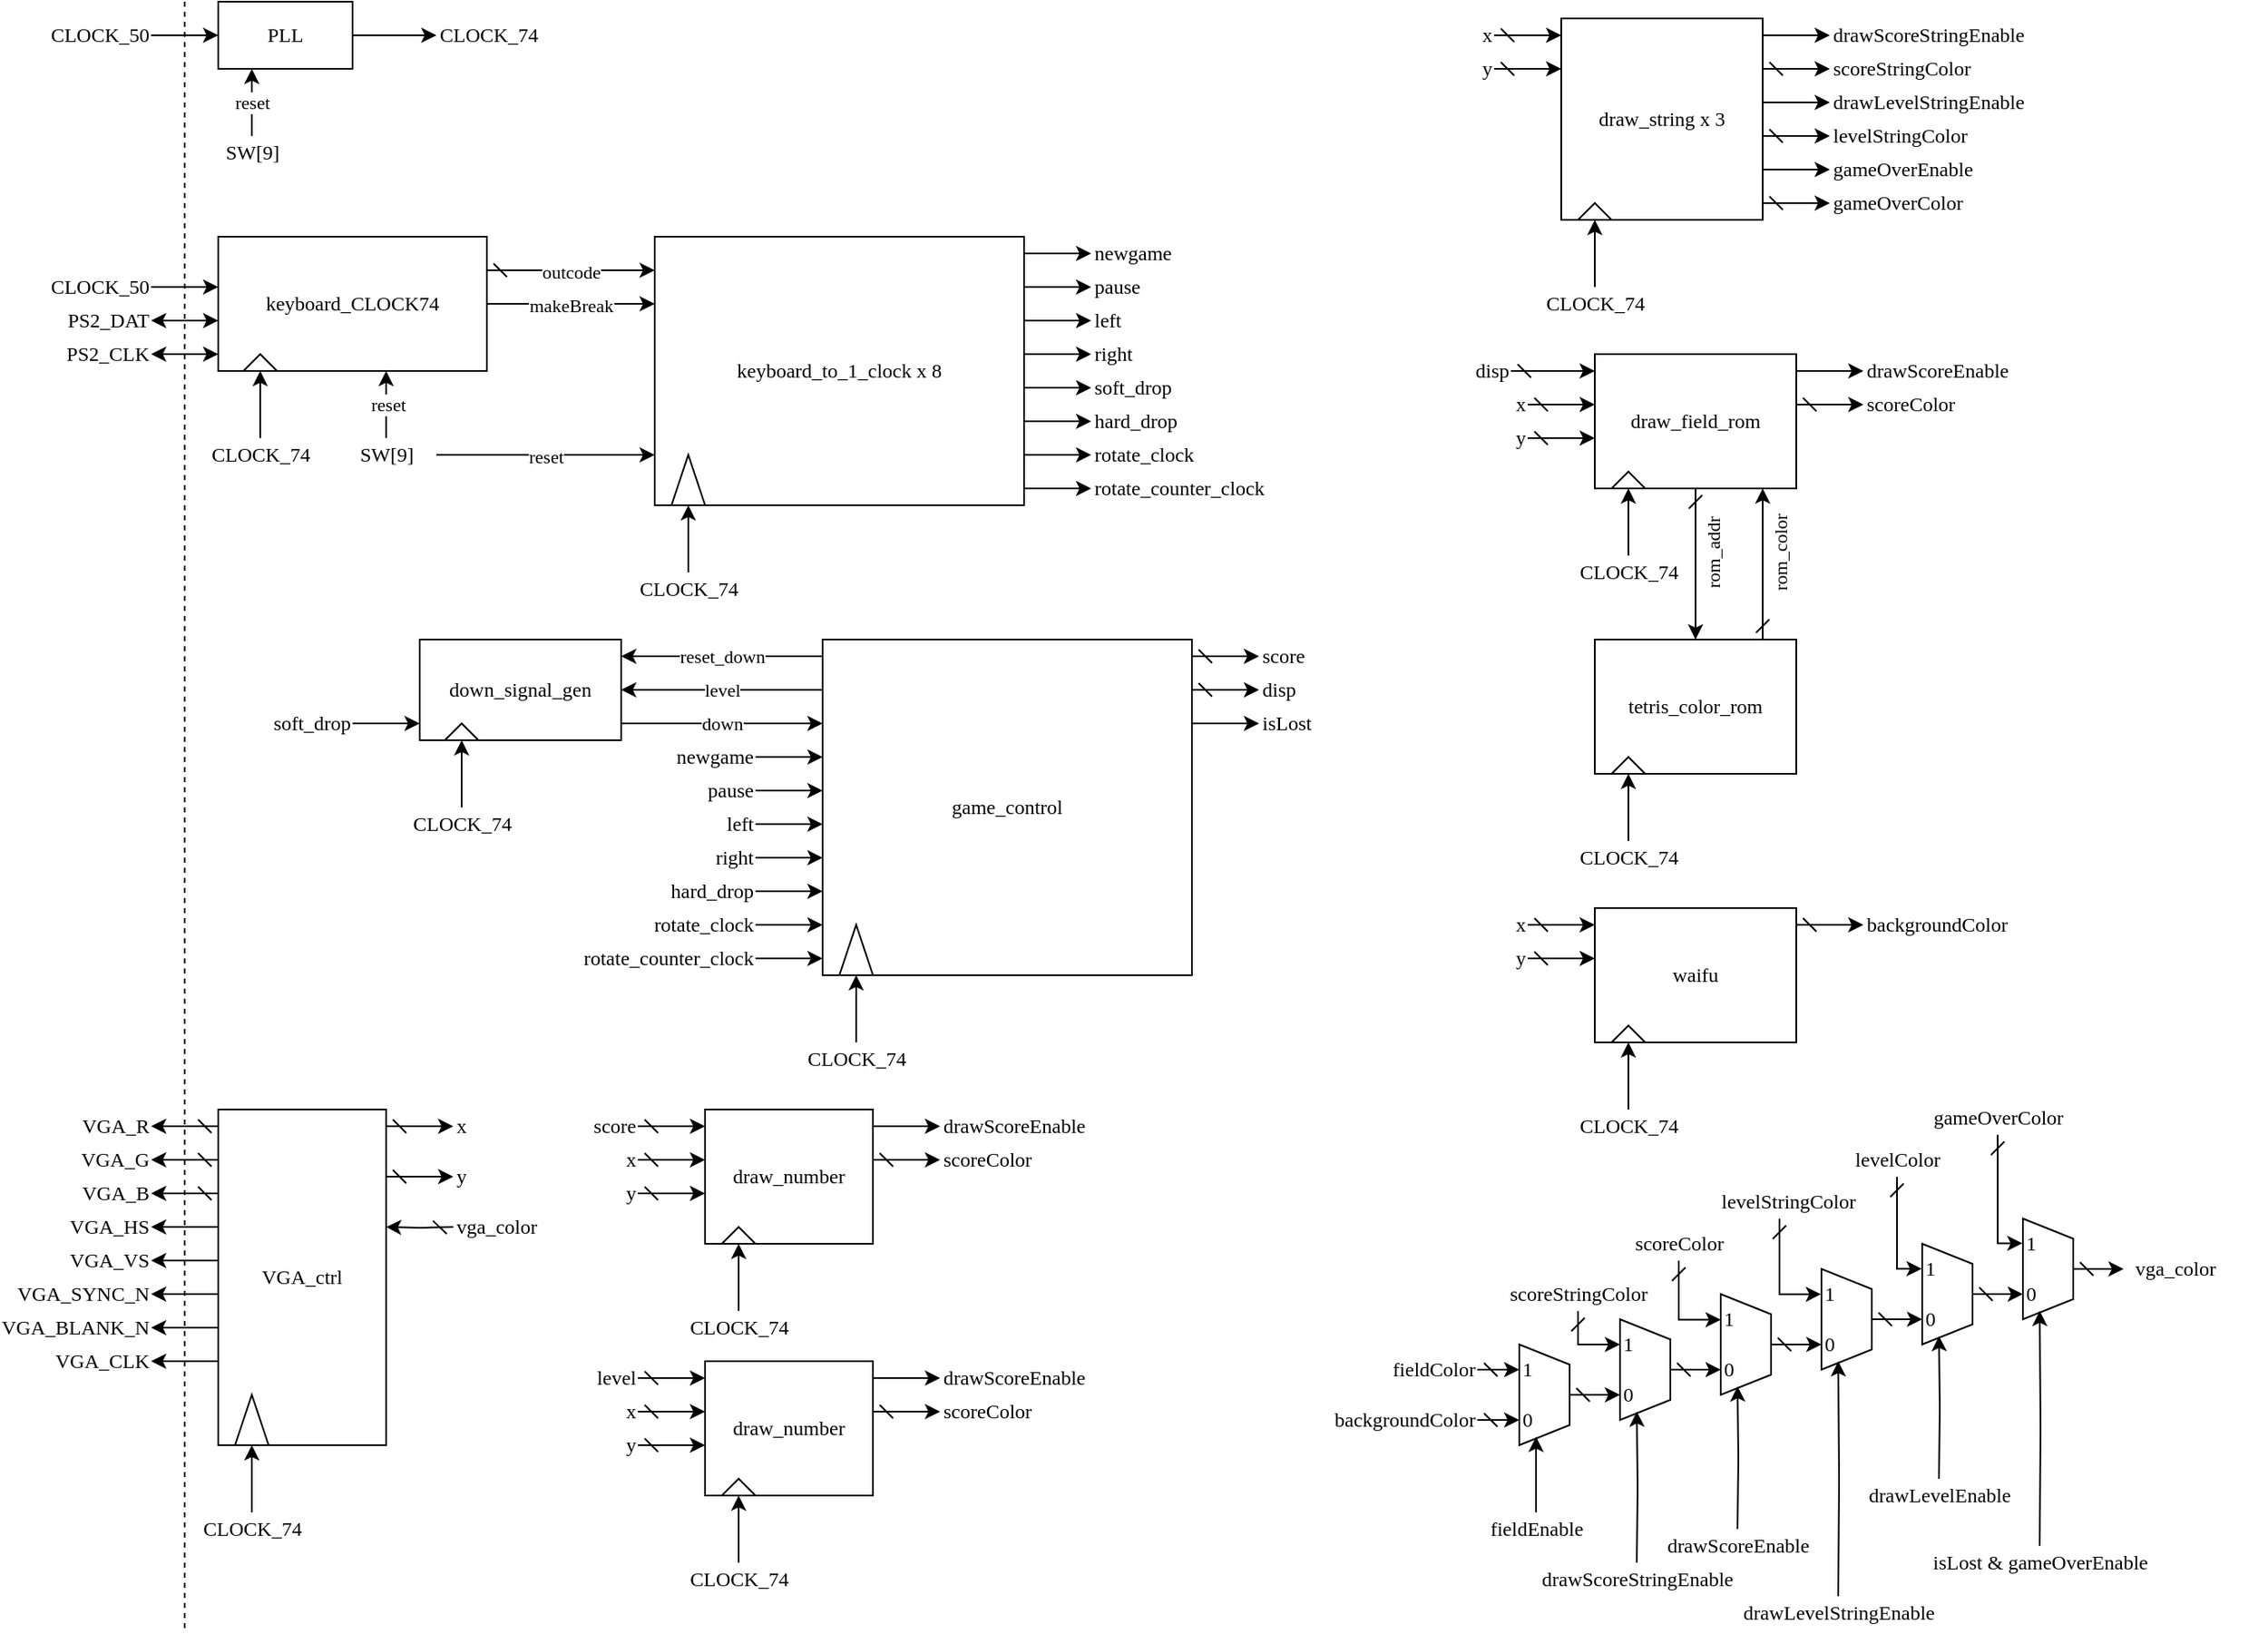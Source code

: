 <mxfile version="10.7.3" type="device"><diagram id="3wIcqu3PF-6NAdQlX1yB" name="Page-1"><mxGraphModel dx="1423" dy="863" grid="1" gridSize="10" guides="1" tooltips="1" connect="1" arrows="1" fold="1" page="1" pageScale="1" pageWidth="850" pageHeight="1100" math="0" shadow="0"><root><mxCell id="0"/><mxCell id="1" parent="0"/><mxCell id="0m7-lJirqqr1Fl3Iw263-15" style="edgeStyle=orthogonalEdgeStyle;rounded=0;orthogonalLoop=1;jettySize=auto;html=1;fontFamily=Fira Code;" edge="1" parent="1" source="0m7-lJirqqr1Fl3Iw263-2" target="0m7-lJirqqr1Fl3Iw263-14"><mxGeometry relative="1" as="geometry"/></mxCell><mxCell id="0m7-lJirqqr1Fl3Iw263-2" value="PLL" style="rounded=0;whiteSpace=wrap;html=1;fontFamily=Fira Code;" vertex="1" parent="1"><mxGeometry x="150" y="20" width="80" height="40" as="geometry"/></mxCell><mxCell id="0m7-lJirqqr1Fl3Iw263-6" value="reset" style="edgeStyle=orthogonalEdgeStyle;rounded=0;orthogonalLoop=1;jettySize=auto;html=1;entryX=0.25;entryY=1;entryDx=0;entryDy=0;fontFamily=Fira Code;" edge="1" parent="1" source="0m7-lJirqqr1Fl3Iw263-4" target="0m7-lJirqqr1Fl3Iw263-2"><mxGeometry relative="1" as="geometry"/></mxCell><mxCell id="0m7-lJirqqr1Fl3Iw263-4" value="SW[9]" style="text;html=1;resizable=0;points=[];autosize=1;align=center;verticalAlign=top;spacingTop=-4;fontFamily=Fira Code;" vertex="1" parent="1"><mxGeometry x="140" y="100" width="60" height="20" as="geometry"/></mxCell><mxCell id="0m7-lJirqqr1Fl3Iw263-12" style="edgeStyle=orthogonalEdgeStyle;rounded=0;orthogonalLoop=1;jettySize=auto;html=1;fontFamily=Fira Code;" edge="1" parent="1" source="0m7-lJirqqr1Fl3Iw263-9" target="0m7-lJirqqr1Fl3Iw263-2"><mxGeometry relative="1" as="geometry"/></mxCell><mxCell id="0m7-lJirqqr1Fl3Iw263-9" value="CLOCK_50" style="text;html=1;resizable=0;points=[];autosize=1;align=right;verticalAlign=top;spacingTop=-4;fontFamily=Fira Code;" vertex="1" parent="1"><mxGeometry x="40" y="30" width="70" height="20" as="geometry"/></mxCell><mxCell id="0m7-lJirqqr1Fl3Iw263-14" value="CLOCK_74&lt;br&gt;" style="text;html=1;resizable=0;points=[];autosize=1;align=left;verticalAlign=top;spacingTop=-4;fontFamily=Fira Code;" vertex="1" parent="1"><mxGeometry x="280" y="30" width="70" height="20" as="geometry"/></mxCell><mxCell id="0m7-lJirqqr1Fl3Iw263-31" value="makeBreak" style="edgeStyle=orthogonalEdgeStyle;rounded=0;orthogonalLoop=1;jettySize=auto;html=1;startArrow=none;startFill=0;fontFamily=Fira Code;" edge="1" parent="1" source="0m7-lJirqqr1Fl3Iw263-17"><mxGeometry relative="1" as="geometry"><mxPoint x="410" y="200" as="targetPoint"/></mxGeometry></mxCell><mxCell id="0m7-lJirqqr1Fl3Iw263-32" value="outcode" style="edgeStyle=orthogonalEdgeStyle;rounded=0;orthogonalLoop=1;jettySize=auto;html=1;exitX=1;exitY=0.25;exitDx=0;exitDy=0;startArrow=dash;startFill=0;fontFamily=Fira Code;" edge="1" parent="1" source="0m7-lJirqqr1Fl3Iw263-17"><mxGeometry relative="1" as="geometry"><mxPoint x="410" y="180" as="targetPoint"/></mxGeometry></mxCell><mxCell id="0m7-lJirqqr1Fl3Iw263-17" value="&lt;span&gt;keyboard_CLOCK74&lt;/span&gt;" style="rounded=0;whiteSpace=wrap;html=1;fontFamily=Fira Code;align=center;" vertex="1" parent="1"><mxGeometry x="150" y="160" width="160" height="80" as="geometry"/></mxCell><mxCell id="0m7-lJirqqr1Fl3Iw263-21" style="edgeStyle=orthogonalEdgeStyle;rounded=0;orthogonalLoop=1;jettySize=auto;html=1;fontFamily=Fira Code;" edge="1" parent="1" source="0m7-lJirqqr1Fl3Iw263-19"><mxGeometry relative="1" as="geometry"><mxPoint x="150" y="190" as="targetPoint"/></mxGeometry></mxCell><mxCell id="0m7-lJirqqr1Fl3Iw263-19" value="CLOCK_50" style="text;html=1;resizable=0;points=[];autosize=1;align=right;verticalAlign=top;spacingTop=-4;fontFamily=Fira Code;" vertex="1" parent="1"><mxGeometry x="40" y="180" width="70" height="20" as="geometry"/></mxCell><mxCell id="0m7-lJirqqr1Fl3Iw263-24" value="reset" style="edgeStyle=orthogonalEdgeStyle;rounded=0;orthogonalLoop=1;jettySize=auto;html=1;entryX=0.25;entryY=1;entryDx=0;entryDy=0;fontFamily=Fira Code;" edge="1" parent="1" source="0m7-lJirqqr1Fl3Iw263-25"><mxGeometry relative="1" as="geometry"><mxPoint x="250" y="240" as="targetPoint"/></mxGeometry></mxCell><mxCell id="0m7-lJirqqr1Fl3Iw263-25" value="SW[9]" style="text;html=1;resizable=0;points=[];autosize=1;align=center;verticalAlign=top;spacingTop=-4;fontFamily=Fira Code;" vertex="1" parent="1"><mxGeometry x="220" y="280" width="60" height="20" as="geometry"/></mxCell><mxCell id="0m7-lJirqqr1Fl3Iw263-26" style="edgeStyle=orthogonalEdgeStyle;rounded=0;orthogonalLoop=1;jettySize=auto;html=1;fontFamily=Fira Code;startArrow=classic;startFill=1;" edge="1" parent="1" source="0m7-lJirqqr1Fl3Iw263-27"><mxGeometry relative="1" as="geometry"><mxPoint x="150" y="230" as="targetPoint"/></mxGeometry></mxCell><mxCell id="0m7-lJirqqr1Fl3Iw263-27" value="PS2_CLK" style="text;html=1;resizable=0;points=[];autosize=1;align=right;verticalAlign=top;spacingTop=-4;fontFamily=Fira Code;" vertex="1" parent="1"><mxGeometry x="40" y="220" width="70" height="20" as="geometry"/></mxCell><mxCell id="0m7-lJirqqr1Fl3Iw263-28" style="edgeStyle=orthogonalEdgeStyle;rounded=0;orthogonalLoop=1;jettySize=auto;html=1;fontFamily=Fira Code;startArrow=classic;startFill=1;" edge="1" parent="1" source="0m7-lJirqqr1Fl3Iw263-29"><mxGeometry relative="1" as="geometry"><mxPoint x="150" y="210" as="targetPoint"/></mxGeometry></mxCell><mxCell id="0m7-lJirqqr1Fl3Iw263-29" value="PS2_DAT&lt;br&gt;" style="text;html=1;resizable=0;points=[];autosize=1;align=right;verticalAlign=top;spacingTop=-4;fontFamily=Fira Code;" vertex="1" parent="1"><mxGeometry x="40" y="200" width="70" height="20" as="geometry"/></mxCell><mxCell id="0m7-lJirqqr1Fl3Iw263-30" value="keyboard_to_1_clock x 8" style="rounded=0;whiteSpace=wrap;html=1;fontFamily=Fira Code;align=center;" vertex="1" parent="1"><mxGeometry x="410" y="160" width="220" height="160" as="geometry"/></mxCell><mxCell id="0m7-lJirqqr1Fl3Iw263-48" style="edgeStyle=orthogonalEdgeStyle;rounded=0;orthogonalLoop=1;jettySize=auto;html=1;startArrow=classic;startFill=1;fontFamily=Fira Code;endArrow=none;endFill=0;" edge="1" parent="1" source="0m7-lJirqqr1Fl3Iw263-34"><mxGeometry relative="1" as="geometry"><mxPoint x="630" y="170" as="targetPoint"/></mxGeometry></mxCell><mxCell id="0m7-lJirqqr1Fl3Iw263-34" value="newgame&lt;br&gt;" style="text;html=1;resizable=0;points=[];autosize=1;align=left;verticalAlign=top;spacingTop=-4;fontFamily=Fira Code;" vertex="1" parent="1"><mxGeometry x="670" y="160" width="70" height="20" as="geometry"/></mxCell><mxCell id="0m7-lJirqqr1Fl3Iw263-49" style="edgeStyle=orthogonalEdgeStyle;rounded=0;orthogonalLoop=1;jettySize=auto;html=1;startArrow=classic;startFill=1;fontFamily=Fira Code;endArrow=none;endFill=0;" edge="1" parent="1" source="0m7-lJirqqr1Fl3Iw263-35"><mxGeometry relative="1" as="geometry"><mxPoint x="630" y="190" as="targetPoint"/></mxGeometry></mxCell><mxCell id="0m7-lJirqqr1Fl3Iw263-35" value="pause&lt;br&gt;" style="text;html=1;resizable=0;points=[];autosize=1;align=left;verticalAlign=top;spacingTop=-4;fontFamily=Fira Code;" vertex="1" parent="1"><mxGeometry x="670" y="180" width="50" height="20" as="geometry"/></mxCell><mxCell id="0m7-lJirqqr1Fl3Iw263-50" style="edgeStyle=orthogonalEdgeStyle;rounded=0;orthogonalLoop=1;jettySize=auto;html=1;startArrow=classic;startFill=1;fontFamily=Fira Code;endArrow=none;endFill=0;" edge="1" parent="1" source="0m7-lJirqqr1Fl3Iw263-36"><mxGeometry relative="1" as="geometry"><mxPoint x="630" y="210" as="targetPoint"/></mxGeometry></mxCell><mxCell id="0m7-lJirqqr1Fl3Iw263-36" value="left&lt;br&gt;" style="text;html=1;resizable=0;points=[];autosize=1;align=left;verticalAlign=top;spacingTop=-4;fontFamily=Fira Code;" vertex="1" parent="1"><mxGeometry x="670" y="200" width="40" height="20" as="geometry"/></mxCell><mxCell id="0m7-lJirqqr1Fl3Iw263-51" style="edgeStyle=orthogonalEdgeStyle;rounded=0;orthogonalLoop=1;jettySize=auto;html=1;startArrow=classic;startFill=1;fontFamily=Fira Code;endArrow=none;endFill=0;" edge="1" parent="1" source="0m7-lJirqqr1Fl3Iw263-37"><mxGeometry relative="1" as="geometry"><mxPoint x="630" y="230" as="targetPoint"/></mxGeometry></mxCell><mxCell id="0m7-lJirqqr1Fl3Iw263-37" value="right&lt;br&gt;" style="text;html=1;resizable=0;points=[];autosize=1;align=left;verticalAlign=top;spacingTop=-4;fontFamily=Fira Code;" vertex="1" parent="1"><mxGeometry x="670" y="220" width="50" height="20" as="geometry"/></mxCell><mxCell id="0m7-lJirqqr1Fl3Iw263-39" value="reset" style="edgeStyle=orthogonalEdgeStyle;rounded=0;orthogonalLoop=1;jettySize=auto;html=1;fontFamily=Fira Code;" edge="1" parent="1" source="0m7-lJirqqr1Fl3Iw263-25"><mxGeometry relative="1" as="geometry"><mxPoint x="410" y="290" as="targetPoint"/><mxPoint x="345.571" y="289.857" as="sourcePoint"/></mxGeometry></mxCell><mxCell id="0m7-lJirqqr1Fl3Iw263-52" style="edgeStyle=orthogonalEdgeStyle;rounded=0;orthogonalLoop=1;jettySize=auto;html=1;startArrow=classic;startFill=1;fontFamily=Fira Code;endArrow=none;endFill=0;" edge="1" parent="1" source="0m7-lJirqqr1Fl3Iw263-41"><mxGeometry relative="1" as="geometry"><mxPoint x="630" y="250" as="targetPoint"/></mxGeometry></mxCell><mxCell id="0m7-lJirqqr1Fl3Iw263-41" value="soft_drop&lt;br&gt;" style="text;html=1;resizable=0;points=[];autosize=1;align=left;verticalAlign=top;spacingTop=-4;fontFamily=Fira Code;" vertex="1" parent="1"><mxGeometry x="670" y="240" width="80" height="20" as="geometry"/></mxCell><mxCell id="0m7-lJirqqr1Fl3Iw263-53" style="edgeStyle=orthogonalEdgeStyle;rounded=0;orthogonalLoop=1;jettySize=auto;html=1;startArrow=classic;startFill=1;fontFamily=Fira Code;endArrow=none;endFill=0;" edge="1" parent="1" source="0m7-lJirqqr1Fl3Iw263-42"><mxGeometry relative="1" as="geometry"><mxPoint x="630" y="270" as="targetPoint"/></mxGeometry></mxCell><mxCell id="0m7-lJirqqr1Fl3Iw263-42" value="hard_drop&lt;br&gt;" style="text;html=1;resizable=0;points=[];autosize=1;align=left;verticalAlign=top;spacingTop=-4;fontFamily=Fira Code;" vertex="1" parent="1"><mxGeometry x="670" y="260" width="80" height="20" as="geometry"/></mxCell><mxCell id="0m7-lJirqqr1Fl3Iw263-54" style="edgeStyle=orthogonalEdgeStyle;rounded=0;orthogonalLoop=1;jettySize=auto;html=1;startArrow=classic;startFill=1;fontFamily=Fira Code;endArrow=none;endFill=0;" edge="1" parent="1" source="0m7-lJirqqr1Fl3Iw263-43"><mxGeometry relative="1" as="geometry"><mxPoint x="630" y="290" as="targetPoint"/></mxGeometry></mxCell><mxCell id="0m7-lJirqqr1Fl3Iw263-43" value="rotate_clock&lt;br&gt;" style="text;html=1;resizable=0;points=[];autosize=1;align=left;verticalAlign=top;spacingTop=-4;fontFamily=Fira Code;" vertex="1" parent="1"><mxGeometry x="670" y="280" width="100" height="20" as="geometry"/></mxCell><mxCell id="0m7-lJirqqr1Fl3Iw263-55" style="edgeStyle=orthogonalEdgeStyle;rounded=0;orthogonalLoop=1;jettySize=auto;html=1;startArrow=classic;startFill=1;fontFamily=Fira Code;endArrow=none;endFill=0;" edge="1" parent="1" source="0m7-lJirqqr1Fl3Iw263-44"><mxGeometry relative="1" as="geometry"><mxPoint x="630" y="310" as="targetPoint"/></mxGeometry></mxCell><mxCell id="0m7-lJirqqr1Fl3Iw263-44" value="rotate_counter_clock&lt;br&gt;" style="text;html=1;resizable=0;points=[];autosize=1;align=left;verticalAlign=top;spacingTop=-4;fontFamily=Fira Code;" vertex="1" parent="1"><mxGeometry x="670" y="300" width="160" height="20" as="geometry"/></mxCell><mxCell id="0m7-lJirqqr1Fl3Iw263-89" style="edgeStyle=orthogonalEdgeStyle;rounded=0;orthogonalLoop=1;jettySize=auto;html=1;startArrow=none;startFill=0;endArrow=classic;endFill=1;fontFamily=Fira Code;" edge="1" parent="1" source="0m7-lJirqqr1Fl3Iw263-58"><mxGeometry relative="1" as="geometry"><mxPoint x="510" y="470" as="targetPoint"/></mxGeometry></mxCell><mxCell id="0m7-lJirqqr1Fl3Iw263-58" value="newgame&lt;br&gt;" style="text;html=1;resizable=0;points=[];autosize=1;align=right;verticalAlign=top;spacingTop=-4;fontFamily=Fira Code;" vertex="1" parent="1"><mxGeometry x="400" y="460" width="70" height="20" as="geometry"/></mxCell><mxCell id="0m7-lJirqqr1Fl3Iw263-90" style="edgeStyle=orthogonalEdgeStyle;rounded=0;orthogonalLoop=1;jettySize=auto;html=1;startArrow=none;startFill=0;endArrow=classic;endFill=1;fontFamily=Fira Code;" edge="1" parent="1" source="0m7-lJirqqr1Fl3Iw263-60"><mxGeometry relative="1" as="geometry"><mxPoint x="510" y="490" as="targetPoint"/></mxGeometry></mxCell><mxCell id="0m7-lJirqqr1Fl3Iw263-60" value="pause&lt;br&gt;" style="text;html=1;resizable=0;points=[];autosize=1;align=right;verticalAlign=top;spacingTop=-4;fontFamily=Fira Code;" vertex="1" parent="1"><mxGeometry x="420" y="480" width="50" height="20" as="geometry"/></mxCell><mxCell id="0m7-lJirqqr1Fl3Iw263-91" style="edgeStyle=orthogonalEdgeStyle;rounded=0;orthogonalLoop=1;jettySize=auto;html=1;startArrow=none;startFill=0;endArrow=classic;endFill=1;fontFamily=Fira Code;" edge="1" parent="1" source="0m7-lJirqqr1Fl3Iw263-62"><mxGeometry relative="1" as="geometry"><mxPoint x="510" y="510" as="targetPoint"/></mxGeometry></mxCell><mxCell id="0m7-lJirqqr1Fl3Iw263-62" value="left&lt;br&gt;" style="text;html=1;resizable=0;points=[];autosize=1;align=right;verticalAlign=top;spacingTop=-4;fontFamily=Fira Code;" vertex="1" parent="1"><mxGeometry x="430" y="500" width="40" height="20" as="geometry"/></mxCell><mxCell id="0m7-lJirqqr1Fl3Iw263-92" style="edgeStyle=orthogonalEdgeStyle;rounded=0;orthogonalLoop=1;jettySize=auto;html=1;startArrow=none;startFill=0;endArrow=classic;endFill=1;fontFamily=Fira Code;" edge="1" parent="1" source="0m7-lJirqqr1Fl3Iw263-64"><mxGeometry relative="1" as="geometry"><mxPoint x="510" y="530" as="targetPoint"/></mxGeometry></mxCell><mxCell id="0m7-lJirqqr1Fl3Iw263-64" value="right&lt;br&gt;" style="text;html=1;resizable=0;points=[];autosize=1;align=right;verticalAlign=top;spacingTop=-4;fontFamily=Fira Code;" vertex="1" parent="1"><mxGeometry x="420" y="520" width="50" height="20" as="geometry"/></mxCell><mxCell id="0m7-lJirqqr1Fl3Iw263-87" style="edgeStyle=orthogonalEdgeStyle;rounded=0;orthogonalLoop=1;jettySize=auto;html=1;startArrow=none;startFill=0;endArrow=classic;endFill=1;fontFamily=Fira Code;" edge="1" parent="1" source="0m7-lJirqqr1Fl3Iw263-66"><mxGeometry relative="1" as="geometry"><mxPoint x="270" y="450" as="targetPoint"/></mxGeometry></mxCell><mxCell id="0m7-lJirqqr1Fl3Iw263-66" value="soft_drop&lt;br&gt;" style="text;html=1;resizable=0;points=[];autosize=1;align=right;verticalAlign=top;spacingTop=-4;fontFamily=Fira Code;" vertex="1" parent="1"><mxGeometry x="150" y="440" width="80" height="20" as="geometry"/></mxCell><mxCell id="0m7-lJirqqr1Fl3Iw263-93" style="edgeStyle=orthogonalEdgeStyle;rounded=0;orthogonalLoop=1;jettySize=auto;html=1;startArrow=none;startFill=0;endArrow=classic;endFill=1;fontFamily=Fira Code;" edge="1" parent="1" source="0m7-lJirqqr1Fl3Iw263-68"><mxGeometry relative="1" as="geometry"><mxPoint x="510" y="550" as="targetPoint"/></mxGeometry></mxCell><mxCell id="0m7-lJirqqr1Fl3Iw263-68" value="hard_drop&lt;br&gt;" style="text;html=1;resizable=0;points=[];autosize=1;align=right;verticalAlign=top;spacingTop=-4;fontFamily=Fira Code;" vertex="1" parent="1"><mxGeometry x="390" y="540" width="80" height="20" as="geometry"/></mxCell><mxCell id="0m7-lJirqqr1Fl3Iw263-94" style="edgeStyle=orthogonalEdgeStyle;rounded=0;orthogonalLoop=1;jettySize=auto;html=1;startArrow=none;startFill=0;endArrow=classic;endFill=1;fontFamily=Fira Code;" edge="1" parent="1" source="0m7-lJirqqr1Fl3Iw263-70"><mxGeometry relative="1" as="geometry"><mxPoint x="510" y="570" as="targetPoint"/></mxGeometry></mxCell><mxCell id="0m7-lJirqqr1Fl3Iw263-70" value="rotate_clock&lt;br&gt;" style="text;html=1;resizable=0;points=[];autosize=1;align=right;verticalAlign=top;spacingTop=-4;fontFamily=Fira Code;" vertex="1" parent="1"><mxGeometry x="370" y="560" width="100" height="20" as="geometry"/></mxCell><mxCell id="0m7-lJirqqr1Fl3Iw263-95" style="edgeStyle=orthogonalEdgeStyle;rounded=0;orthogonalLoop=1;jettySize=auto;html=1;startArrow=none;startFill=0;endArrow=classic;endFill=1;fontFamily=Fira Code;" edge="1" parent="1" source="0m7-lJirqqr1Fl3Iw263-72"><mxGeometry relative="1" as="geometry"><mxPoint x="510" y="590" as="targetPoint"/></mxGeometry></mxCell><mxCell id="0m7-lJirqqr1Fl3Iw263-72" value="rotate_counter_clock&lt;br&gt;" style="text;html=1;resizable=0;points=[];autosize=1;align=right;verticalAlign=top;spacingTop=-4;fontFamily=Fira Code;" vertex="1" parent="1"><mxGeometry x="310" y="580" width="160" height="20" as="geometry"/></mxCell><mxCell id="0m7-lJirqqr1Fl3Iw263-75" value="down_signal_gen&lt;div style=&quot;text-align: center&quot;&gt;&lt;/div&gt;" style="rounded=0;whiteSpace=wrap;html=1;fontFamily=Fira Code;align=center;" vertex="1" parent="1"><mxGeometry x="270" y="400" width="120" height="60" as="geometry"/></mxCell><mxCell id="0m7-lJirqqr1Fl3Iw263-76" value="game_control" style="rounded=0;whiteSpace=wrap;html=1;fontFamily=Fira Code;align=center;" vertex="1" parent="1"><mxGeometry x="510" y="400" width="220" height="200" as="geometry"/></mxCell><mxCell id="0m7-lJirqqr1Fl3Iw263-77" value="reset_down" style="endArrow=classic;html=1;fontFamily=Fira Code;" edge="1" parent="1"><mxGeometry width="50" height="50" relative="1" as="geometry"><mxPoint x="510" y="410" as="sourcePoint"/><mxPoint x="390" y="410" as="targetPoint"/></mxGeometry></mxCell><mxCell id="0m7-lJirqqr1Fl3Iw263-79" value="level" style="endArrow=classic;html=1;fontFamily=Fira Code;" edge="1" parent="1"><mxGeometry width="50" height="50" relative="1" as="geometry"><mxPoint x="510" y="430" as="sourcePoint"/><mxPoint x="390" y="430" as="targetPoint"/></mxGeometry></mxCell><mxCell id="0m7-lJirqqr1Fl3Iw263-86" value="down" style="endArrow=none;html=1;fontFamily=Fira Code;startArrow=classic;startFill=1;endFill=0;" edge="1" parent="1"><mxGeometry width="50" height="50" relative="1" as="geometry"><mxPoint x="510" y="450" as="sourcePoint"/><mxPoint x="390" y="450" as="targetPoint"/></mxGeometry></mxCell><mxCell id="0m7-lJirqqr1Fl3Iw263-98" style="edgeStyle=orthogonalEdgeStyle;rounded=0;orthogonalLoop=1;jettySize=auto;html=1;startArrow=none;startFill=0;endArrow=classic;endFill=1;fontFamily=Fira Code;" edge="1" parent="1" source="0m7-lJirqqr1Fl3Iw263-97"><mxGeometry relative="1" as="geometry"><mxPoint x="530" y="600" as="targetPoint"/></mxGeometry></mxCell><mxCell id="0m7-lJirqqr1Fl3Iw263-97" value="CLOCK_74&lt;br&gt;" style="text;html=1;resizable=0;points=[];autosize=1;align=center;verticalAlign=top;spacingTop=-4;fontFamily=Fira Code;" vertex="1" parent="1"><mxGeometry x="495" y="640" width="70" height="20" as="geometry"/></mxCell><mxCell id="0m7-lJirqqr1Fl3Iw263-99" value="" style="verticalLabelPosition=bottom;verticalAlign=top;html=1;shape=mxgraph.basic.acute_triangle;dx=0.5;fontFamily=Fira Code;align=center;" vertex="1" parent="1"><mxGeometry x="520" y="570" width="20" height="30" as="geometry"/></mxCell><mxCell id="0m7-lJirqqr1Fl3Iw263-100" style="edgeStyle=orthogonalEdgeStyle;rounded=0;orthogonalLoop=1;jettySize=auto;html=1;startArrow=none;startFill=0;endArrow=classic;endFill=1;fontFamily=Fira Code;" edge="1" parent="1" source="0m7-lJirqqr1Fl3Iw263-101"><mxGeometry relative="1" as="geometry"><mxPoint x="430" y="320" as="targetPoint"/></mxGeometry></mxCell><mxCell id="0m7-lJirqqr1Fl3Iw263-101" value="CLOCK_74&lt;br&gt;" style="text;html=1;resizable=0;points=[];autosize=1;align=center;verticalAlign=top;spacingTop=-4;fontFamily=Fira Code;" vertex="1" parent="1"><mxGeometry x="395" y="360" width="70" height="20" as="geometry"/></mxCell><mxCell id="0m7-lJirqqr1Fl3Iw263-102" value="" style="verticalLabelPosition=bottom;verticalAlign=top;html=1;shape=mxgraph.basic.acute_triangle;dx=0.5;fontFamily=Fira Code;align=center;" vertex="1" parent="1"><mxGeometry x="420" y="290" width="20" height="30" as="geometry"/></mxCell><mxCell id="0m7-lJirqqr1Fl3Iw263-106" style="edgeStyle=orthogonalEdgeStyle;rounded=0;orthogonalLoop=1;jettySize=auto;html=1;startArrow=none;startFill=0;endArrow=classic;endFill=1;fontFamily=Fira Code;" edge="1" parent="1" source="0m7-lJirqqr1Fl3Iw263-107"><mxGeometry relative="1" as="geometry"><mxPoint x="175" y="240" as="targetPoint"/></mxGeometry></mxCell><mxCell id="0m7-lJirqqr1Fl3Iw263-107" value="CLOCK_74&lt;br&gt;" style="text;html=1;resizable=0;points=[];autosize=1;align=center;verticalAlign=top;spacingTop=-4;fontFamily=Fira Code;" vertex="1" parent="1"><mxGeometry x="140" y="280" width="70" height="20" as="geometry"/></mxCell><mxCell id="0m7-lJirqqr1Fl3Iw263-108" value="" style="verticalLabelPosition=bottom;verticalAlign=top;html=1;shape=mxgraph.basic.acute_triangle;dx=0.5;fontFamily=Fira Code;align=center;" vertex="1" parent="1"><mxGeometry x="165" y="230" width="20" height="10" as="geometry"/></mxCell><mxCell id="0m7-lJirqqr1Fl3Iw263-109" style="edgeStyle=orthogonalEdgeStyle;rounded=0;orthogonalLoop=1;jettySize=auto;html=1;startArrow=classic;startFill=1;fontFamily=Fira Code;endArrow=dash;endFill=0;" edge="1" parent="1" source="0m7-lJirqqr1Fl3Iw263-110"><mxGeometry relative="1" as="geometry"><mxPoint x="730" y="410" as="targetPoint"/></mxGeometry></mxCell><mxCell id="0m7-lJirqqr1Fl3Iw263-110" value="score&lt;br&gt;" style="text;html=1;resizable=0;points=[];autosize=1;align=left;verticalAlign=top;spacingTop=-4;fontFamily=Fira Code;" vertex="1" parent="1"><mxGeometry x="770" y="400" width="50" height="20" as="geometry"/></mxCell><mxCell id="0m7-lJirqqr1Fl3Iw263-111" style="edgeStyle=orthogonalEdgeStyle;rounded=0;orthogonalLoop=1;jettySize=auto;html=1;startArrow=classic;startFill=1;fontFamily=Fira Code;endArrow=dash;endFill=0;" edge="1" parent="1" source="0m7-lJirqqr1Fl3Iw263-112"><mxGeometry relative="1" as="geometry"><mxPoint x="730" y="430" as="targetPoint"/></mxGeometry></mxCell><mxCell id="0m7-lJirqqr1Fl3Iw263-112" value="disp&lt;br&gt;" style="text;html=1;resizable=0;points=[];autosize=1;align=left;verticalAlign=top;spacingTop=-4;fontFamily=Fira Code;" vertex="1" parent="1"><mxGeometry x="770" y="420" width="40" height="20" as="geometry"/></mxCell><mxCell id="0m7-lJirqqr1Fl3Iw263-113" style="edgeStyle=orthogonalEdgeStyle;rounded=0;orthogonalLoop=1;jettySize=auto;html=1;fontFamily=Fira Code;endArrow=dash;endFill=0;startArrow=classic;startFill=1;" edge="1" parent="1" source="0m7-lJirqqr1Fl3Iw263-114"><mxGeometry relative="1" as="geometry"><mxPoint x="150" y="710" as="targetPoint"/></mxGeometry></mxCell><mxCell id="0m7-lJirqqr1Fl3Iw263-114" value="VGA_G" style="text;html=1;resizable=0;points=[];autosize=1;align=right;verticalAlign=top;spacingTop=-4;fontFamily=Fira Code;" vertex="1" parent="1"><mxGeometry x="60" y="700" width="50" height="20" as="geometry"/></mxCell><mxCell id="0m7-lJirqqr1Fl3Iw263-115" style="edgeStyle=orthogonalEdgeStyle;rounded=0;orthogonalLoop=1;jettySize=auto;html=1;fontFamily=Fira Code;endArrow=dash;endFill=0;startArrow=classic;startFill=1;" edge="1" parent="1" source="0m7-lJirqqr1Fl3Iw263-116"><mxGeometry relative="1" as="geometry"><mxPoint x="150" y="690" as="targetPoint"/></mxGeometry></mxCell><mxCell id="0m7-lJirqqr1Fl3Iw263-116" value="VGA_R&lt;br&gt;" style="text;html=1;resizable=0;points=[];autosize=1;align=right;verticalAlign=top;spacingTop=-4;fontFamily=Fira Code;" vertex="1" parent="1"><mxGeometry x="60" y="680" width="50" height="20" as="geometry"/></mxCell><mxCell id="0m7-lJirqqr1Fl3Iw263-117" style="edgeStyle=orthogonalEdgeStyle;rounded=0;orthogonalLoop=1;jettySize=auto;html=1;fontFamily=Fira Code;startArrow=classic;startFill=1;endArrow=none;endFill=0;" edge="1" parent="1" source="0m7-lJirqqr1Fl3Iw263-118"><mxGeometry relative="1" as="geometry"><mxPoint x="150" y="750" as="targetPoint"/></mxGeometry></mxCell><mxCell id="0m7-lJirqqr1Fl3Iw263-118" value="VGA_HS" style="text;html=1;resizable=0;points=[];autosize=1;align=right;verticalAlign=top;spacingTop=-4;fontFamily=Fira Code;" vertex="1" parent="1"><mxGeometry x="50" y="740" width="60" height="20" as="geometry"/></mxCell><mxCell id="0m7-lJirqqr1Fl3Iw263-119" style="edgeStyle=orthogonalEdgeStyle;rounded=0;orthogonalLoop=1;jettySize=auto;html=1;fontFamily=Fira Code;startArrow=classic;startFill=1;endArrow=dash;endFill=0;" edge="1" parent="1" source="0m7-lJirqqr1Fl3Iw263-120"><mxGeometry relative="1" as="geometry"><mxPoint x="150" y="730" as="targetPoint"/></mxGeometry></mxCell><mxCell id="0m7-lJirqqr1Fl3Iw263-120" value="VGA_B&lt;br&gt;" style="text;html=1;resizable=0;points=[];autosize=1;align=right;verticalAlign=top;spacingTop=-4;fontFamily=Fira Code;" vertex="1" parent="1"><mxGeometry x="60" y="720" width="50" height="20" as="geometry"/></mxCell><mxCell id="0m7-lJirqqr1Fl3Iw263-121" style="edgeStyle=orthogonalEdgeStyle;rounded=0;orthogonalLoop=1;jettySize=auto;html=1;fontFamily=Fira Code;endArrow=none;endFill=0;startArrow=classic;startFill=1;" edge="1" parent="1" source="0m7-lJirqqr1Fl3Iw263-122"><mxGeometry relative="1" as="geometry"><mxPoint x="150" y="790" as="targetPoint"/></mxGeometry></mxCell><mxCell id="0m7-lJirqqr1Fl3Iw263-122" value="VGA_SYNC_N&lt;br&gt;" style="text;html=1;resizable=0;points=[];autosize=1;align=right;verticalAlign=top;spacingTop=-4;fontFamily=Fira Code;" vertex="1" parent="1"><mxGeometry x="20" y="780" width="90" height="20" as="geometry"/></mxCell><mxCell id="0m7-lJirqqr1Fl3Iw263-123" style="edgeStyle=orthogonalEdgeStyle;rounded=0;orthogonalLoop=1;jettySize=auto;html=1;fontFamily=Fira Code;endArrow=none;endFill=0;startArrow=classic;startFill=1;" edge="1" parent="1" source="0m7-lJirqqr1Fl3Iw263-124"><mxGeometry relative="1" as="geometry"><mxPoint x="150" y="770" as="targetPoint"/></mxGeometry></mxCell><mxCell id="0m7-lJirqqr1Fl3Iw263-124" value="VGA_VS&lt;br&gt;" style="text;html=1;resizable=0;points=[];autosize=1;align=right;verticalAlign=top;spacingTop=-4;fontFamily=Fira Code;" vertex="1" parent="1"><mxGeometry x="50" y="760" width="60" height="20" as="geometry"/></mxCell><mxCell id="0m7-lJirqqr1Fl3Iw263-125" style="edgeStyle=orthogonalEdgeStyle;rounded=0;orthogonalLoop=1;jettySize=auto;html=1;fontFamily=Fira Code;startArrow=classic;startFill=1;endArrow=none;endFill=0;" edge="1" parent="1" source="0m7-lJirqqr1Fl3Iw263-126"><mxGeometry relative="1" as="geometry"><mxPoint x="150" y="830" as="targetPoint"/></mxGeometry></mxCell><mxCell id="0m7-lJirqqr1Fl3Iw263-126" value="VGA_CLK" style="text;html=1;resizable=0;points=[];autosize=1;align=right;verticalAlign=top;spacingTop=-4;fontFamily=Fira Code;" vertex="1" parent="1"><mxGeometry x="40" y="820" width="70" height="20" as="geometry"/></mxCell><mxCell id="0m7-lJirqqr1Fl3Iw263-127" style="edgeStyle=orthogonalEdgeStyle;rounded=0;orthogonalLoop=1;jettySize=auto;html=1;fontFamily=Fira Code;startArrow=classic;startFill=1;endArrow=none;endFill=0;" edge="1" parent="1" source="0m7-lJirqqr1Fl3Iw263-128"><mxGeometry relative="1" as="geometry"><mxPoint x="150" y="810" as="targetPoint"/></mxGeometry></mxCell><mxCell id="0m7-lJirqqr1Fl3Iw263-128" value="VGA_BLANK_N&lt;br&gt;" style="text;html=1;resizable=0;points=[];autosize=1;align=right;verticalAlign=top;spacingTop=-4;fontFamily=Fira Code;" vertex="1" parent="1"><mxGeometry x="20" y="800" width="90" height="20" as="geometry"/></mxCell><mxCell id="0m7-lJirqqr1Fl3Iw263-129" value="VGA_ctrl" style="rounded=0;whiteSpace=wrap;html=1;fontFamily=Fira Code;align=center;" vertex="1" parent="1"><mxGeometry x="150" y="680" width="100" height="200" as="geometry"/></mxCell><mxCell id="0m7-lJirqqr1Fl3Iw263-130" style="edgeStyle=orthogonalEdgeStyle;rounded=0;orthogonalLoop=1;jettySize=auto;html=1;startArrow=none;startFill=0;endArrow=classic;endFill=1;fontFamily=Fira Code;" edge="1" parent="1" source="0m7-lJirqqr1Fl3Iw263-131"><mxGeometry relative="1" as="geometry"><mxPoint x="170" y="880" as="targetPoint"/></mxGeometry></mxCell><mxCell id="0m7-lJirqqr1Fl3Iw263-131" value="CLOCK_74&lt;br&gt;" style="text;html=1;resizable=0;points=[];autosize=1;align=center;verticalAlign=top;spacingTop=-4;fontFamily=Fira Code;" vertex="1" parent="1"><mxGeometry x="135" y="920" width="70" height="20" as="geometry"/></mxCell><mxCell id="0m7-lJirqqr1Fl3Iw263-132" value="" style="verticalLabelPosition=bottom;verticalAlign=top;html=1;shape=mxgraph.basic.acute_triangle;dx=0.5;fontFamily=Fira Code;align=center;" vertex="1" parent="1"><mxGeometry x="160" y="850" width="20" height="30" as="geometry"/></mxCell><mxCell id="0m7-lJirqqr1Fl3Iw263-134" style="edgeStyle=orthogonalEdgeStyle;rounded=0;orthogonalLoop=1;jettySize=auto;html=1;startArrow=classic;startFill=1;fontFamily=Fira Code;endArrow=dash;endFill=0;" edge="1" parent="1" source="0m7-lJirqqr1Fl3Iw263-135"><mxGeometry relative="1" as="geometry"><mxPoint x="250" y="690" as="targetPoint"/></mxGeometry></mxCell><mxCell id="0m7-lJirqqr1Fl3Iw263-135" value="x&lt;br&gt;" style="text;html=1;resizable=0;points=[];autosize=1;align=left;verticalAlign=top;spacingTop=-4;fontFamily=Fira Code;" vertex="1" parent="1"><mxGeometry x="290" y="680" width="20" height="20" as="geometry"/></mxCell><mxCell id="0m7-lJirqqr1Fl3Iw263-136" style="edgeStyle=orthogonalEdgeStyle;rounded=0;orthogonalLoop=1;jettySize=auto;html=1;startArrow=classic;startFill=1;fontFamily=Fira Code;endArrow=dash;endFill=0;" edge="1" parent="1" source="0m7-lJirqqr1Fl3Iw263-137"><mxGeometry relative="1" as="geometry"><mxPoint x="250" y="720" as="targetPoint"/></mxGeometry></mxCell><mxCell id="0m7-lJirqqr1Fl3Iw263-137" value="y&lt;br&gt;" style="text;html=1;resizable=0;points=[];autosize=1;align=left;verticalAlign=top;spacingTop=-4;fontFamily=Fira Code;" vertex="1" parent="1"><mxGeometry x="290" y="710" width="20" height="20" as="geometry"/></mxCell><mxCell id="0m7-lJirqqr1Fl3Iw263-138" style="edgeStyle=orthogonalEdgeStyle;rounded=0;orthogonalLoop=1;jettySize=auto;html=1;startArrow=dash;startFill=0;fontFamily=Fira Code;endArrow=classic;endFill=1;" edge="1" parent="1"><mxGeometry relative="1" as="geometry"><mxPoint x="250" y="750" as="targetPoint"/><mxPoint x="290" y="750" as="sourcePoint"/></mxGeometry></mxCell><mxCell id="0m7-lJirqqr1Fl3Iw263-139" value="vga_color&lt;br&gt;" style="text;html=1;resizable=0;points=[];autosize=1;align=left;verticalAlign=top;spacingTop=-4;fontFamily=Fira Code;" vertex="1" parent="1"><mxGeometry x="290" y="740" width="80" height="20" as="geometry"/></mxCell><mxCell id="0m7-lJirqqr1Fl3Iw263-162" style="edgeStyle=orthogonalEdgeStyle;rounded=0;orthogonalLoop=1;jettySize=auto;html=1;startArrow=dash;startFill=0;endArrow=classic;endFill=1;fontFamily=Fira Code;" edge="1" parent="1" source="0m7-lJirqqr1Fl3Iw263-140"><mxGeometry relative="1" as="geometry"><mxPoint x="440" y="690" as="targetPoint"/></mxGeometry></mxCell><mxCell id="0m7-lJirqqr1Fl3Iw263-140" value="score&lt;br&gt;" style="text;html=1;resizable=0;points=[];autosize=1;align=right;verticalAlign=top;spacingTop=-4;fontFamily=Fira Code;" vertex="1" parent="1"><mxGeometry x="350" y="680" width="50" height="20" as="geometry"/></mxCell><mxCell id="0m7-lJirqqr1Fl3Iw263-163" style="edgeStyle=orthogonalEdgeStyle;rounded=0;orthogonalLoop=1;jettySize=auto;html=1;startArrow=dash;startFill=0;endArrow=classic;endFill=1;fontFamily=Fira Code;" edge="1" parent="1" source="0m7-lJirqqr1Fl3Iw263-141"><mxGeometry relative="1" as="geometry"><mxPoint x="440" y="710" as="targetPoint"/></mxGeometry></mxCell><mxCell id="0m7-lJirqqr1Fl3Iw263-141" value="&lt;div style=&quot;text-align: right&quot;&gt;&lt;span&gt;x&lt;/span&gt;&lt;/div&gt;" style="text;html=1;resizable=0;points=[];autosize=1;align=right;verticalAlign=top;spacingTop=-4;fontFamily=Fira Code;" vertex="1" parent="1"><mxGeometry x="380" y="700" width="20" height="20" as="geometry"/></mxCell><mxCell id="0m7-lJirqqr1Fl3Iw263-164" style="edgeStyle=orthogonalEdgeStyle;rounded=0;orthogonalLoop=1;jettySize=auto;html=1;startArrow=dash;startFill=0;endArrow=classic;endFill=1;fontFamily=Fira Code;" edge="1" parent="1" source="0m7-lJirqqr1Fl3Iw263-142"><mxGeometry relative="1" as="geometry"><mxPoint x="440" y="730" as="targetPoint"/></mxGeometry></mxCell><mxCell id="0m7-lJirqqr1Fl3Iw263-142" value="&lt;div style=&quot;text-align: right&quot;&gt;&lt;span&gt;y&lt;/span&gt;&lt;/div&gt;" style="text;html=1;resizable=0;points=[];autosize=1;align=right;verticalAlign=top;spacingTop=-4;fontFamily=Fira Code;" vertex="1" parent="1"><mxGeometry x="380" y="720" width="20" height="20" as="geometry"/></mxCell><mxCell id="0m7-lJirqqr1Fl3Iw263-143" value="draw_number" style="rounded=0;whiteSpace=wrap;html=1;fontFamily=Fira Code;align=center;" vertex="1" parent="1"><mxGeometry x="440" y="680" width="100" height="80" as="geometry"/></mxCell><mxCell id="0m7-lJirqqr1Fl3Iw263-144" style="edgeStyle=orthogonalEdgeStyle;rounded=0;orthogonalLoop=1;jettySize=auto;html=1;startArrow=none;startFill=0;endArrow=classic;endFill=1;fontFamily=Fira Code;" edge="1" parent="1" source="0m7-lJirqqr1Fl3Iw263-145"><mxGeometry relative="1" as="geometry"><mxPoint x="460" y="760" as="targetPoint"/></mxGeometry></mxCell><mxCell id="0m7-lJirqqr1Fl3Iw263-145" value="CLOCK_74&lt;br&gt;" style="text;html=1;resizable=0;points=[];autosize=1;align=center;verticalAlign=top;spacingTop=-4;fontFamily=Fira Code;" vertex="1" parent="1"><mxGeometry x="425" y="800" width="70" height="20" as="geometry"/></mxCell><mxCell id="0m7-lJirqqr1Fl3Iw263-146" value="" style="verticalLabelPosition=bottom;verticalAlign=top;html=1;shape=mxgraph.basic.acute_triangle;dx=0.5;fontFamily=Fira Code;align=center;" vertex="1" parent="1"><mxGeometry x="450" y="750" width="20" height="10" as="geometry"/></mxCell><mxCell id="0m7-lJirqqr1Fl3Iw263-165" style="edgeStyle=orthogonalEdgeStyle;rounded=0;orthogonalLoop=1;jettySize=auto;html=1;startArrow=classic;startFill=1;fontFamily=Fira Code;endArrow=none;endFill=0;" edge="1" parent="1" source="0m7-lJirqqr1Fl3Iw263-166"><mxGeometry relative="1" as="geometry"><mxPoint x="540" y="690" as="targetPoint"/></mxGeometry></mxCell><mxCell id="0m7-lJirqqr1Fl3Iw263-166" value="drawScoreEnable&lt;br&gt;" style="text;html=1;resizable=0;points=[];autosize=1;align=left;verticalAlign=top;spacingTop=-4;fontFamily=Fira Code;" vertex="1" parent="1"><mxGeometry x="580" y="680" width="120" height="20" as="geometry"/></mxCell><mxCell id="0m7-lJirqqr1Fl3Iw263-169" style="edgeStyle=orthogonalEdgeStyle;rounded=0;orthogonalLoop=1;jettySize=auto;html=1;startArrow=classic;startFill=1;fontFamily=Fira Code;endArrow=dash;endFill=0;" edge="1" parent="1" source="0m7-lJirqqr1Fl3Iw263-170"><mxGeometry relative="1" as="geometry"><mxPoint x="540" y="710" as="targetPoint"/></mxGeometry></mxCell><mxCell id="0m7-lJirqqr1Fl3Iw263-170" value="scoreColor&lt;br&gt;" style="text;html=1;resizable=0;points=[];autosize=1;align=left;verticalAlign=top;spacingTop=-4;fontFamily=Fira Code;" vertex="1" parent="1"><mxGeometry x="580" y="700" width="90" height="20" as="geometry"/></mxCell><mxCell id="0m7-lJirqqr1Fl3Iw263-171" style="edgeStyle=orthogonalEdgeStyle;rounded=0;orthogonalLoop=1;jettySize=auto;html=1;startArrow=dash;startFill=0;endArrow=classic;endFill=1;fontFamily=Fira Code;" edge="1" parent="1" source="0m7-lJirqqr1Fl3Iw263-172"><mxGeometry relative="1" as="geometry"><mxPoint x="440" y="840" as="targetPoint"/></mxGeometry></mxCell><mxCell id="0m7-lJirqqr1Fl3Iw263-172" value="level&lt;br&gt;" style="text;html=1;resizable=0;points=[];autosize=1;align=right;verticalAlign=top;spacingTop=-4;fontFamily=Fira Code;" vertex="1" parent="1"><mxGeometry x="350" y="830" width="50" height="20" as="geometry"/></mxCell><mxCell id="0m7-lJirqqr1Fl3Iw263-173" style="edgeStyle=orthogonalEdgeStyle;rounded=0;orthogonalLoop=1;jettySize=auto;html=1;startArrow=dash;startFill=0;endArrow=classic;endFill=1;fontFamily=Fira Code;" edge="1" parent="1" source="0m7-lJirqqr1Fl3Iw263-174"><mxGeometry relative="1" as="geometry"><mxPoint x="440" y="860" as="targetPoint"/></mxGeometry></mxCell><mxCell id="0m7-lJirqqr1Fl3Iw263-174" value="&lt;div style=&quot;text-align: right&quot;&gt;&lt;span&gt;x&lt;/span&gt;&lt;/div&gt;" style="text;html=1;resizable=0;points=[];autosize=1;align=right;verticalAlign=top;spacingTop=-4;fontFamily=Fira Code;" vertex="1" parent="1"><mxGeometry x="380" y="850" width="20" height="20" as="geometry"/></mxCell><mxCell id="0m7-lJirqqr1Fl3Iw263-175" style="edgeStyle=orthogonalEdgeStyle;rounded=0;orthogonalLoop=1;jettySize=auto;html=1;startArrow=dash;startFill=0;endArrow=classic;endFill=1;fontFamily=Fira Code;" edge="1" parent="1" source="0m7-lJirqqr1Fl3Iw263-176"><mxGeometry relative="1" as="geometry"><mxPoint x="440" y="880" as="targetPoint"/></mxGeometry></mxCell><mxCell id="0m7-lJirqqr1Fl3Iw263-176" value="&lt;div style=&quot;text-align: right&quot;&gt;&lt;span&gt;y&lt;/span&gt;&lt;/div&gt;" style="text;html=1;resizable=0;points=[];autosize=1;align=right;verticalAlign=top;spacingTop=-4;fontFamily=Fira Code;" vertex="1" parent="1"><mxGeometry x="380" y="870" width="20" height="20" as="geometry"/></mxCell><mxCell id="0m7-lJirqqr1Fl3Iw263-177" value="draw_number" style="rounded=0;whiteSpace=wrap;html=1;fontFamily=Fira Code;align=center;" vertex="1" parent="1"><mxGeometry x="440" y="830" width="100" height="80" as="geometry"/></mxCell><mxCell id="0m7-lJirqqr1Fl3Iw263-178" style="edgeStyle=orthogonalEdgeStyle;rounded=0;orthogonalLoop=1;jettySize=auto;html=1;startArrow=none;startFill=0;endArrow=classic;endFill=1;fontFamily=Fira Code;" edge="1" parent="1" source="0m7-lJirqqr1Fl3Iw263-179"><mxGeometry relative="1" as="geometry"><mxPoint x="460" y="910" as="targetPoint"/></mxGeometry></mxCell><mxCell id="0m7-lJirqqr1Fl3Iw263-179" value="CLOCK_74&lt;br&gt;" style="text;html=1;resizable=0;points=[];autosize=1;align=center;verticalAlign=top;spacingTop=-4;fontFamily=Fira Code;" vertex="1" parent="1"><mxGeometry x="425" y="950" width="70" height="20" as="geometry"/></mxCell><mxCell id="0m7-lJirqqr1Fl3Iw263-180" value="" style="verticalLabelPosition=bottom;verticalAlign=top;html=1;shape=mxgraph.basic.acute_triangle;dx=0.5;fontFamily=Fira Code;align=center;" vertex="1" parent="1"><mxGeometry x="450" y="900" width="20" height="10" as="geometry"/></mxCell><mxCell id="0m7-lJirqqr1Fl3Iw263-181" style="edgeStyle=orthogonalEdgeStyle;rounded=0;orthogonalLoop=1;jettySize=auto;html=1;startArrow=classic;startFill=1;fontFamily=Fira Code;endArrow=none;endFill=0;" edge="1" parent="1" source="0m7-lJirqqr1Fl3Iw263-182"><mxGeometry relative="1" as="geometry"><mxPoint x="540" y="840" as="targetPoint"/></mxGeometry></mxCell><mxCell id="0m7-lJirqqr1Fl3Iw263-182" value="drawScoreEnable&lt;br&gt;" style="text;html=1;resizable=0;points=[];autosize=1;align=left;verticalAlign=top;spacingTop=-4;fontFamily=Fira Code;" vertex="1" parent="1"><mxGeometry x="580" y="830" width="120" height="20" as="geometry"/></mxCell><mxCell id="0m7-lJirqqr1Fl3Iw263-183" style="edgeStyle=orthogonalEdgeStyle;rounded=0;orthogonalLoop=1;jettySize=auto;html=1;startArrow=classic;startFill=1;fontFamily=Fira Code;endArrow=dash;endFill=0;" edge="1" parent="1" source="0m7-lJirqqr1Fl3Iw263-184"><mxGeometry relative="1" as="geometry"><mxPoint x="540" y="860" as="targetPoint"/></mxGeometry></mxCell><mxCell id="0m7-lJirqqr1Fl3Iw263-184" value="scoreColor&lt;br&gt;" style="text;html=1;resizable=0;points=[];autosize=1;align=left;verticalAlign=top;spacingTop=-4;fontFamily=Fira Code;" vertex="1" parent="1"><mxGeometry x="580" y="850" width="90" height="20" as="geometry"/></mxCell><mxCell id="0m7-lJirqqr1Fl3Iw263-194" style="edgeStyle=orthogonalEdgeStyle;rounded=0;orthogonalLoop=1;jettySize=auto;html=1;startArrow=dash;startFill=0;endArrow=classic;endFill=1;fontFamily=Fira Code;" edge="1" parent="1" source="0m7-lJirqqr1Fl3Iw263-195"><mxGeometry relative="1" as="geometry"><mxPoint x="950" y="40" as="targetPoint"/></mxGeometry></mxCell><mxCell id="0m7-lJirqqr1Fl3Iw263-195" value="&lt;div style=&quot;text-align: right&quot;&gt;&lt;span&gt;x&lt;/span&gt;&lt;/div&gt;" style="text;html=1;resizable=0;points=[];autosize=1;align=right;verticalAlign=top;spacingTop=-4;fontFamily=Fira Code;" vertex="1" parent="1"><mxGeometry x="890" y="30" width="20" height="20" as="geometry"/></mxCell><mxCell id="0m7-lJirqqr1Fl3Iw263-196" style="edgeStyle=orthogonalEdgeStyle;rounded=0;orthogonalLoop=1;jettySize=auto;html=1;startArrow=dash;startFill=0;endArrow=classic;endFill=1;fontFamily=Fira Code;" edge="1" parent="1" source="0m7-lJirqqr1Fl3Iw263-197"><mxGeometry relative="1" as="geometry"><mxPoint x="950" y="60" as="targetPoint"/></mxGeometry></mxCell><mxCell id="0m7-lJirqqr1Fl3Iw263-197" value="&lt;div style=&quot;text-align: right&quot;&gt;&lt;span&gt;y&lt;/span&gt;&lt;/div&gt;" style="text;html=1;resizable=0;points=[];autosize=1;align=right;verticalAlign=top;spacingTop=-4;fontFamily=Fira Code;" vertex="1" parent="1"><mxGeometry x="890" y="50" width="20" height="20" as="geometry"/></mxCell><mxCell id="0m7-lJirqqr1Fl3Iw263-198" value="draw_string x 3" style="rounded=0;whiteSpace=wrap;html=1;fontFamily=Fira Code;align=center;" vertex="1" parent="1"><mxGeometry x="950" y="30" width="120" height="120" as="geometry"/></mxCell><mxCell id="0m7-lJirqqr1Fl3Iw263-199" style="edgeStyle=orthogonalEdgeStyle;rounded=0;orthogonalLoop=1;jettySize=auto;html=1;startArrow=none;startFill=0;endArrow=classic;endFill=1;fontFamily=Fira Code;" edge="1" parent="1" source="0m7-lJirqqr1Fl3Iw263-200"><mxGeometry relative="1" as="geometry"><mxPoint x="970" y="150" as="targetPoint"/></mxGeometry></mxCell><mxCell id="0m7-lJirqqr1Fl3Iw263-200" value="CLOCK_74&lt;br&gt;" style="text;html=1;resizable=0;points=[];autosize=1;align=center;verticalAlign=top;spacingTop=-4;fontFamily=Fira Code;" vertex="1" parent="1"><mxGeometry x="935" y="190" width="70" height="20" as="geometry"/></mxCell><mxCell id="0m7-lJirqqr1Fl3Iw263-201" value="" style="verticalLabelPosition=bottom;verticalAlign=top;html=1;shape=mxgraph.basic.acute_triangle;dx=0.5;fontFamily=Fira Code;align=center;" vertex="1" parent="1"><mxGeometry x="960" y="140" width="20" height="10" as="geometry"/></mxCell><mxCell id="0m7-lJirqqr1Fl3Iw263-202" style="edgeStyle=orthogonalEdgeStyle;rounded=0;orthogonalLoop=1;jettySize=auto;html=1;startArrow=classic;startFill=1;fontFamily=Fira Code;endArrow=none;endFill=0;" edge="1" parent="1" source="0m7-lJirqqr1Fl3Iw263-203"><mxGeometry relative="1" as="geometry"><mxPoint x="1070" y="40" as="targetPoint"/></mxGeometry></mxCell><mxCell id="0m7-lJirqqr1Fl3Iw263-203" value="drawScoreStringEnable&lt;br&gt;" style="text;html=1;resizable=0;points=[];autosize=1;align=left;verticalAlign=top;spacingTop=-4;fontFamily=Fira Code;" vertex="1" parent="1"><mxGeometry x="1110" y="30" width="170" height="20" as="geometry"/></mxCell><mxCell id="0m7-lJirqqr1Fl3Iw263-204" style="edgeStyle=orthogonalEdgeStyle;rounded=0;orthogonalLoop=1;jettySize=auto;html=1;startArrow=classic;startFill=1;fontFamily=Fira Code;endArrow=dash;endFill=0;" edge="1" parent="1" source="0m7-lJirqqr1Fl3Iw263-205"><mxGeometry relative="1" as="geometry"><mxPoint x="1070" y="60" as="targetPoint"/></mxGeometry></mxCell><mxCell id="0m7-lJirqqr1Fl3Iw263-205" value="scoreStringColor&lt;br&gt;" style="text;html=1;resizable=0;points=[];autosize=1;align=left;verticalAlign=top;spacingTop=-4;fontFamily=Fira Code;" vertex="1" parent="1"><mxGeometry x="1110" y="50" width="130" height="20" as="geometry"/></mxCell><mxCell id="0m7-lJirqqr1Fl3Iw263-209" style="edgeStyle=orthogonalEdgeStyle;rounded=0;orthogonalLoop=1;jettySize=auto;html=1;startArrow=classic;startFill=1;fontFamily=Fira Code;endArrow=none;endFill=0;" edge="1" parent="1" source="0m7-lJirqqr1Fl3Iw263-210"><mxGeometry relative="1" as="geometry"><mxPoint x="1070" y="80" as="targetPoint"/></mxGeometry></mxCell><mxCell id="0m7-lJirqqr1Fl3Iw263-210" value="drawLevelStringEnable&lt;br&gt;" style="text;html=1;resizable=0;points=[];autosize=1;align=left;verticalAlign=top;spacingTop=-4;fontFamily=Fira Code;" vertex="1" parent="1"><mxGeometry x="1110" y="70" width="170" height="20" as="geometry"/></mxCell><mxCell id="0m7-lJirqqr1Fl3Iw263-211" style="edgeStyle=orthogonalEdgeStyle;rounded=0;orthogonalLoop=1;jettySize=auto;html=1;startArrow=classic;startFill=1;fontFamily=Fira Code;endArrow=dash;endFill=0;" edge="1" parent="1" source="0m7-lJirqqr1Fl3Iw263-212"><mxGeometry relative="1" as="geometry"><mxPoint x="1070" y="100" as="targetPoint"/></mxGeometry></mxCell><mxCell id="0m7-lJirqqr1Fl3Iw263-212" value="levelStringColor&lt;br&gt;" style="text;html=1;resizable=0;points=[];autosize=1;align=left;verticalAlign=top;spacingTop=-4;fontFamily=Fira Code;" vertex="1" parent="1"><mxGeometry x="1110" y="90" width="130" height="20" as="geometry"/></mxCell><mxCell id="0m7-lJirqqr1Fl3Iw263-213" style="edgeStyle=orthogonalEdgeStyle;rounded=0;orthogonalLoop=1;jettySize=auto;html=1;startArrow=classic;startFill=1;fontFamily=Fira Code;endArrow=none;endFill=0;" edge="1" parent="1" source="0m7-lJirqqr1Fl3Iw263-214"><mxGeometry relative="1" as="geometry"><mxPoint x="1070" y="120" as="targetPoint"/></mxGeometry></mxCell><mxCell id="0m7-lJirqqr1Fl3Iw263-214" value="gameOverEnable&lt;br&gt;" style="text;html=1;resizable=0;points=[];autosize=1;align=left;verticalAlign=top;spacingTop=-4;fontFamily=Fira Code;" vertex="1" parent="1"><mxGeometry x="1110" y="110" width="120" height="20" as="geometry"/></mxCell><mxCell id="0m7-lJirqqr1Fl3Iw263-215" style="edgeStyle=orthogonalEdgeStyle;rounded=0;orthogonalLoop=1;jettySize=auto;html=1;startArrow=classic;startFill=1;fontFamily=Fira Code;endArrow=dash;endFill=0;" edge="1" parent="1" source="0m7-lJirqqr1Fl3Iw263-216"><mxGeometry relative="1" as="geometry"><mxPoint x="1070" y="140" as="targetPoint"/></mxGeometry></mxCell><mxCell id="0m7-lJirqqr1Fl3Iw263-216" value="gameOverColor&lt;br&gt;" style="text;html=1;resizable=0;points=[];autosize=1;align=left;verticalAlign=top;spacingTop=-4;fontFamily=Fira Code;" vertex="1" parent="1"><mxGeometry x="1110" y="130" width="110" height="20" as="geometry"/></mxCell><mxCell id="0m7-lJirqqr1Fl3Iw263-237" style="edgeStyle=orthogonalEdgeStyle;rounded=0;orthogonalLoop=1;jettySize=auto;html=1;startArrow=dash;startFill=0;endArrow=classic;endFill=1;fontFamily=Fira Code;" edge="1" parent="1" source="0m7-lJirqqr1Fl3Iw263-238"><mxGeometry relative="1" as="geometry"><mxPoint x="970" y="240.0" as="targetPoint"/></mxGeometry></mxCell><mxCell id="0m7-lJirqqr1Fl3Iw263-238" value="disp&lt;br&gt;" style="text;html=1;resizable=0;points=[];autosize=1;align=right;verticalAlign=top;spacingTop=-4;fontFamily=Fira Code;" vertex="1" parent="1"><mxGeometry x="880" y="230" width="40" height="20" as="geometry"/></mxCell><mxCell id="0m7-lJirqqr1Fl3Iw263-239" style="edgeStyle=orthogonalEdgeStyle;rounded=0;orthogonalLoop=1;jettySize=auto;html=1;startArrow=dash;startFill=0;endArrow=classic;endFill=1;fontFamily=Fira Code;" edge="1" parent="1" source="0m7-lJirqqr1Fl3Iw263-240"><mxGeometry relative="1" as="geometry"><mxPoint x="970" y="260.0" as="targetPoint"/></mxGeometry></mxCell><mxCell id="0m7-lJirqqr1Fl3Iw263-240" value="&lt;div style=&quot;text-align: right&quot;&gt;&lt;span&gt;x&lt;/span&gt;&lt;/div&gt;" style="text;html=1;resizable=0;points=[];autosize=1;align=right;verticalAlign=top;spacingTop=-4;fontFamily=Fira Code;" vertex="1" parent="1"><mxGeometry x="910" y="250" width="20" height="20" as="geometry"/></mxCell><mxCell id="0m7-lJirqqr1Fl3Iw263-241" style="edgeStyle=orthogonalEdgeStyle;rounded=0;orthogonalLoop=1;jettySize=auto;html=1;startArrow=dash;startFill=0;endArrow=classic;endFill=1;fontFamily=Fira Code;" edge="1" parent="1" source="0m7-lJirqqr1Fl3Iw263-242"><mxGeometry relative="1" as="geometry"><mxPoint x="970" y="280.0" as="targetPoint"/></mxGeometry></mxCell><mxCell id="0m7-lJirqqr1Fl3Iw263-242" value="&lt;div style=&quot;text-align: right&quot;&gt;&lt;span&gt;y&lt;/span&gt;&lt;/div&gt;" style="text;html=1;resizable=0;points=[];autosize=1;align=right;verticalAlign=top;spacingTop=-4;fontFamily=Fira Code;" vertex="1" parent="1"><mxGeometry x="910" y="270" width="20" height="20" as="geometry"/></mxCell><mxCell id="0m7-lJirqqr1Fl3Iw263-243" value="draw_field_rom" style="rounded=0;whiteSpace=wrap;html=1;fontFamily=Fira Code;align=center;" vertex="1" parent="1"><mxGeometry x="970" y="230" width="120" height="80" as="geometry"/></mxCell><mxCell id="0m7-lJirqqr1Fl3Iw263-244" style="edgeStyle=orthogonalEdgeStyle;rounded=0;orthogonalLoop=1;jettySize=auto;html=1;startArrow=none;startFill=0;endArrow=classic;endFill=1;fontFamily=Fira Code;" edge="1" parent="1" source="0m7-lJirqqr1Fl3Iw263-245"><mxGeometry relative="1" as="geometry"><mxPoint x="990" y="310.0" as="targetPoint"/></mxGeometry></mxCell><mxCell id="0m7-lJirqqr1Fl3Iw263-245" value="CLOCK_74&lt;br&gt;" style="text;html=1;resizable=0;points=[];autosize=1;align=center;verticalAlign=top;spacingTop=-4;fontFamily=Fira Code;" vertex="1" parent="1"><mxGeometry x="955" y="350" width="70" height="20" as="geometry"/></mxCell><mxCell id="0m7-lJirqqr1Fl3Iw263-246" value="" style="verticalLabelPosition=bottom;verticalAlign=top;html=1;shape=mxgraph.basic.acute_triangle;dx=0.5;fontFamily=Fira Code;align=center;" vertex="1" parent="1"><mxGeometry x="980" y="300" width="20" height="10" as="geometry"/></mxCell><mxCell id="0m7-lJirqqr1Fl3Iw263-247" style="edgeStyle=orthogonalEdgeStyle;rounded=0;orthogonalLoop=1;jettySize=auto;html=1;startArrow=classic;startFill=1;fontFamily=Fira Code;endArrow=none;endFill=0;" edge="1" parent="1" source="0m7-lJirqqr1Fl3Iw263-248"><mxGeometry relative="1" as="geometry"><mxPoint x="1090" y="240.0" as="targetPoint"/></mxGeometry></mxCell><mxCell id="0m7-lJirqqr1Fl3Iw263-248" value="drawScoreEnable&lt;br&gt;" style="text;html=1;resizable=0;points=[];autosize=1;align=left;verticalAlign=top;spacingTop=-4;fontFamily=Fira Code;" vertex="1" parent="1"><mxGeometry x="1130" y="230" width="120" height="20" as="geometry"/></mxCell><mxCell id="0m7-lJirqqr1Fl3Iw263-249" style="edgeStyle=orthogonalEdgeStyle;rounded=0;orthogonalLoop=1;jettySize=auto;html=1;startArrow=classic;startFill=1;fontFamily=Fira Code;endArrow=dash;endFill=0;" edge="1" parent="1" source="0m7-lJirqqr1Fl3Iw263-250"><mxGeometry relative="1" as="geometry"><mxPoint x="1090" y="260.0" as="targetPoint"/></mxGeometry></mxCell><mxCell id="0m7-lJirqqr1Fl3Iw263-250" value="scoreColor&lt;br&gt;" style="text;html=1;resizable=0;points=[];autosize=1;align=left;verticalAlign=top;spacingTop=-4;fontFamily=Fira Code;" vertex="1" parent="1"><mxGeometry x="1130" y="250" width="90" height="20" as="geometry"/></mxCell><mxCell id="0m7-lJirqqr1Fl3Iw263-255" value="tetris_color_rom" style="rounded=0;whiteSpace=wrap;html=1;fontFamily=Fira Code;align=center;" vertex="1" parent="1"><mxGeometry x="970" y="400" width="120" height="80" as="geometry"/></mxCell><mxCell id="0m7-lJirqqr1Fl3Iw263-256" style="edgeStyle=orthogonalEdgeStyle;rounded=0;orthogonalLoop=1;jettySize=auto;html=1;startArrow=none;startFill=0;endArrow=classic;endFill=1;fontFamily=Fira Code;" edge="1" parent="1" source="0m7-lJirqqr1Fl3Iw263-257"><mxGeometry relative="1" as="geometry"><mxPoint x="990" y="480.0" as="targetPoint"/></mxGeometry></mxCell><mxCell id="0m7-lJirqqr1Fl3Iw263-257" value="CLOCK_74&lt;br&gt;" style="text;html=1;resizable=0;points=[];autosize=1;align=center;verticalAlign=top;spacingTop=-4;fontFamily=Fira Code;" vertex="1" parent="1"><mxGeometry x="955" y="520" width="70" height="20" as="geometry"/></mxCell><mxCell id="0m7-lJirqqr1Fl3Iw263-258" value="" style="verticalLabelPosition=bottom;verticalAlign=top;html=1;shape=mxgraph.basic.acute_triangle;dx=0.5;fontFamily=Fira Code;align=center;" vertex="1" parent="1"><mxGeometry x="980" y="470" width="20" height="10" as="geometry"/></mxCell><mxCell id="0m7-lJirqqr1Fl3Iw263-259" value="rom_addr" style="endArrow=classic;html=1;fontFamily=Fira Code;horizontal=0;entryX=0.5;entryY=0;entryDx=0;entryDy=0;startArrow=dash;startFill=0;" edge="1" parent="1" target="0m7-lJirqqr1Fl3Iw263-255"><mxGeometry x="-0.143" y="10" width="50" height="50" relative="1" as="geometry"><mxPoint x="1030" y="310" as="sourcePoint"/><mxPoint x="1030" y="380" as="targetPoint"/><mxPoint as="offset"/></mxGeometry></mxCell><mxCell id="0m7-lJirqqr1Fl3Iw263-260" value="rom_color" style="endArrow=dash;html=1;fontFamily=Fira Code;horizontal=0;startArrow=classic;startFill=1;endFill=0;" edge="1" parent="1"><mxGeometry x="-0.143" y="10" width="50" height="50" relative="1" as="geometry"><mxPoint x="1070" y="310" as="sourcePoint"/><mxPoint x="1070" y="400" as="targetPoint"/><mxPoint as="offset"/></mxGeometry></mxCell><mxCell id="0m7-lJirqqr1Fl3Iw263-263" style="edgeStyle=orthogonalEdgeStyle;rounded=0;orthogonalLoop=1;jettySize=auto;html=1;startArrow=dash;startFill=0;endArrow=classic;endFill=1;fontFamily=Fira Code;" edge="1" parent="1" source="0m7-lJirqqr1Fl3Iw263-264"><mxGeometry relative="1" as="geometry"><mxPoint x="970" y="570.0" as="targetPoint"/></mxGeometry></mxCell><mxCell id="0m7-lJirqqr1Fl3Iw263-264" value="&lt;div style=&quot;text-align: right&quot;&gt;&lt;span&gt;x&lt;/span&gt;&lt;/div&gt;" style="text;html=1;resizable=0;points=[];autosize=1;align=right;verticalAlign=top;spacingTop=-4;fontFamily=Fira Code;" vertex="1" parent="1"><mxGeometry x="910" y="560" width="20" height="20" as="geometry"/></mxCell><mxCell id="0m7-lJirqqr1Fl3Iw263-265" style="edgeStyle=orthogonalEdgeStyle;rounded=0;orthogonalLoop=1;jettySize=auto;html=1;startArrow=dash;startFill=0;endArrow=classic;endFill=1;fontFamily=Fira Code;" edge="1" parent="1" source="0m7-lJirqqr1Fl3Iw263-266"><mxGeometry relative="1" as="geometry"><mxPoint x="970" y="590.0" as="targetPoint"/></mxGeometry></mxCell><mxCell id="0m7-lJirqqr1Fl3Iw263-266" value="&lt;div style=&quot;text-align: right&quot;&gt;&lt;span&gt;y&lt;/span&gt;&lt;/div&gt;" style="text;html=1;resizable=0;points=[];autosize=1;align=right;verticalAlign=top;spacingTop=-4;fontFamily=Fira Code;" vertex="1" parent="1"><mxGeometry x="910" y="580" width="20" height="20" as="geometry"/></mxCell><mxCell id="0m7-lJirqqr1Fl3Iw263-267" value="waifu" style="rounded=0;whiteSpace=wrap;html=1;fontFamily=Fira Code;align=center;" vertex="1" parent="1"><mxGeometry x="970" y="560" width="120" height="80" as="geometry"/></mxCell><mxCell id="0m7-lJirqqr1Fl3Iw263-268" style="edgeStyle=orthogonalEdgeStyle;rounded=0;orthogonalLoop=1;jettySize=auto;html=1;startArrow=none;startFill=0;endArrow=classic;endFill=1;fontFamily=Fira Code;" edge="1" parent="1" source="0m7-lJirqqr1Fl3Iw263-269"><mxGeometry relative="1" as="geometry"><mxPoint x="990" y="640.0" as="targetPoint"/></mxGeometry></mxCell><mxCell id="0m7-lJirqqr1Fl3Iw263-269" value="CLOCK_74&lt;br&gt;" style="text;html=1;resizable=0;points=[];autosize=1;align=center;verticalAlign=top;spacingTop=-4;fontFamily=Fira Code;" vertex="1" parent="1"><mxGeometry x="955" y="680" width="70" height="20" as="geometry"/></mxCell><mxCell id="0m7-lJirqqr1Fl3Iw263-270" value="" style="verticalLabelPosition=bottom;verticalAlign=top;html=1;shape=mxgraph.basic.acute_triangle;dx=0.5;fontFamily=Fira Code;align=center;" vertex="1" parent="1"><mxGeometry x="980" y="630" width="20" height="10" as="geometry"/></mxCell><mxCell id="0m7-lJirqqr1Fl3Iw263-273" style="edgeStyle=orthogonalEdgeStyle;rounded=0;orthogonalLoop=1;jettySize=auto;html=1;startArrow=classic;startFill=1;fontFamily=Fira Code;endArrow=dash;endFill=0;" edge="1" parent="1" source="0m7-lJirqqr1Fl3Iw263-274"><mxGeometry relative="1" as="geometry"><mxPoint x="1090" y="570.0" as="targetPoint"/></mxGeometry></mxCell><mxCell id="0m7-lJirqqr1Fl3Iw263-274" value="backgroundColor&lt;br&gt;" style="text;html=1;resizable=0;points=[];autosize=1;align=left;verticalAlign=top;spacingTop=-4;fontFamily=Fira Code;" vertex="1" parent="1"><mxGeometry x="1130" y="560" width="120" height="20" as="geometry"/></mxCell><mxCell id="0m7-lJirqqr1Fl3Iw263-283" style="edgeStyle=orthogonalEdgeStyle;rounded=0;orthogonalLoop=1;jettySize=auto;html=1;startArrow=dash;startFill=0;endArrow=classic;endFill=1;fontFamily=Fira Code;" edge="1" parent="1" source="0m7-lJirqqr1Fl3Iw263-282"><mxGeometry relative="1" as="geometry"><mxPoint x="1225" y="790" as="targetPoint"/></mxGeometry></mxCell><mxCell id="0m7-lJirqqr1Fl3Iw263-282" value="" style="shape=trapezoid;perimeter=trapezoidPerimeter;whiteSpace=wrap;html=1;fontFamily=Fira Code;align=center;rotation=90;" vertex="1" parent="1"><mxGeometry x="1150" y="775" width="60" height="30" as="geometry"/></mxCell><mxCell id="0m7-lJirqqr1Fl3Iw263-285" value="1" style="text;html=1;resizable=0;points=[];autosize=1;align=left;verticalAlign=top;spacingTop=-4;fontFamily=Fira Code;" vertex="1" parent="1"><mxGeometry x="1165" y="765" width="20" height="20" as="geometry"/></mxCell><mxCell id="0m7-lJirqqr1Fl3Iw263-286" value="0" style="text;html=1;resizable=0;points=[];autosize=1;align=left;verticalAlign=top;spacingTop=-4;fontFamily=Fira Code;" vertex="1" parent="1"><mxGeometry x="1165" y="795" width="20" height="20" as="geometry"/></mxCell><mxCell id="0m7-lJirqqr1Fl3Iw263-287" style="edgeStyle=orthogonalEdgeStyle;rounded=0;orthogonalLoop=1;jettySize=auto;html=1;startArrow=dash;startFill=0;endArrow=classic;endFill=1;fontFamily=Fira Code;" edge="1" parent="1" source="0m7-lJirqqr1Fl3Iw263-288"><mxGeometry relative="1" as="geometry"><mxPoint x="1165" y="805" as="targetPoint"/></mxGeometry></mxCell><mxCell id="0m7-lJirqqr1Fl3Iw263-288" value="" style="shape=trapezoid;perimeter=trapezoidPerimeter;whiteSpace=wrap;html=1;fontFamily=Fira Code;align=center;rotation=90;" vertex="1" parent="1"><mxGeometry x="1090" y="790" width="60" height="30" as="geometry"/></mxCell><mxCell id="0m7-lJirqqr1Fl3Iw263-289" value="1" style="text;html=1;resizable=0;points=[];autosize=1;align=left;verticalAlign=top;spacingTop=-4;fontFamily=Fira Code;" vertex="1" parent="1"><mxGeometry x="1105" y="780" width="20" height="20" as="geometry"/></mxCell><mxCell id="0m7-lJirqqr1Fl3Iw263-290" value="0" style="text;html=1;resizable=0;points=[];autosize=1;align=left;verticalAlign=top;spacingTop=-4;fontFamily=Fira Code;" vertex="1" parent="1"><mxGeometry x="1105" y="810" width="20" height="20" as="geometry"/></mxCell><mxCell id="0m7-lJirqqr1Fl3Iw263-291" style="edgeStyle=orthogonalEdgeStyle;rounded=0;orthogonalLoop=1;jettySize=auto;html=1;startArrow=dash;startFill=0;endArrow=classic;endFill=1;fontFamily=Fira Code;" edge="1" parent="1" source="0m7-lJirqqr1Fl3Iw263-292"><mxGeometry relative="1" as="geometry"><mxPoint x="1105" y="820" as="targetPoint"/></mxGeometry></mxCell><mxCell id="0m7-lJirqqr1Fl3Iw263-292" value="" style="shape=trapezoid;perimeter=trapezoidPerimeter;whiteSpace=wrap;html=1;fontFamily=Fira Code;align=center;rotation=90;" vertex="1" parent="1"><mxGeometry x="1030" y="805" width="60" height="30" as="geometry"/></mxCell><mxCell id="0m7-lJirqqr1Fl3Iw263-293" value="1" style="text;html=1;resizable=0;points=[];autosize=1;align=left;verticalAlign=top;spacingTop=-4;fontFamily=Fira Code;" vertex="1" parent="1"><mxGeometry x="1045" y="795" width="20" height="20" as="geometry"/></mxCell><mxCell id="0m7-lJirqqr1Fl3Iw263-294" value="0" style="text;html=1;resizable=0;points=[];autosize=1;align=left;verticalAlign=top;spacingTop=-4;fontFamily=Fira Code;" vertex="1" parent="1"><mxGeometry x="1045" y="825" width="20" height="20" as="geometry"/></mxCell><mxCell id="0m7-lJirqqr1Fl3Iw263-295" style="edgeStyle=orthogonalEdgeStyle;rounded=0;orthogonalLoop=1;jettySize=auto;html=1;startArrow=dash;startFill=0;endArrow=classic;endFill=1;fontFamily=Fira Code;" edge="1" parent="1" source="0m7-lJirqqr1Fl3Iw263-296"><mxGeometry relative="1" as="geometry"><mxPoint x="1045.0" y="835" as="targetPoint"/></mxGeometry></mxCell><mxCell id="0m7-lJirqqr1Fl3Iw263-296" value="" style="shape=trapezoid;perimeter=trapezoidPerimeter;whiteSpace=wrap;html=1;fontFamily=Fira Code;align=center;rotation=90;" vertex="1" parent="1"><mxGeometry x="970" y="820" width="60" height="30" as="geometry"/></mxCell><mxCell id="0m7-lJirqqr1Fl3Iw263-297" value="1" style="text;html=1;resizable=0;points=[];autosize=1;align=left;verticalAlign=top;spacingTop=-4;fontFamily=Fira Code;" vertex="1" parent="1"><mxGeometry x="985" y="810" width="20" height="20" as="geometry"/></mxCell><mxCell id="0m7-lJirqqr1Fl3Iw263-298" value="0" style="text;html=1;resizable=0;points=[];autosize=1;align=left;verticalAlign=top;spacingTop=-4;fontFamily=Fira Code;" vertex="1" parent="1"><mxGeometry x="985" y="840" width="20" height="20" as="geometry"/></mxCell><mxCell id="0m7-lJirqqr1Fl3Iw263-299" style="edgeStyle=orthogonalEdgeStyle;rounded=0;orthogonalLoop=1;jettySize=auto;html=1;startArrow=dash;startFill=0;endArrow=classic;endFill=1;fontFamily=Fira Code;" edge="1" parent="1" source="0m7-lJirqqr1Fl3Iw263-300"><mxGeometry relative="1" as="geometry"><mxPoint x="985.0" y="850" as="targetPoint"/></mxGeometry></mxCell><mxCell id="0m7-lJirqqr1Fl3Iw263-300" value="" style="shape=trapezoid;perimeter=trapezoidPerimeter;whiteSpace=wrap;html=1;fontFamily=Fira Code;align=center;rotation=90;" vertex="1" parent="1"><mxGeometry x="910" y="835" width="60" height="30" as="geometry"/></mxCell><mxCell id="0m7-lJirqqr1Fl3Iw263-301" value="1" style="text;html=1;resizable=0;points=[];autosize=1;align=left;verticalAlign=top;spacingTop=-4;fontFamily=Fira Code;" vertex="1" parent="1"><mxGeometry x="925" y="825" width="20" height="20" as="geometry"/></mxCell><mxCell id="0m7-lJirqqr1Fl3Iw263-325" style="edgeStyle=orthogonalEdgeStyle;rounded=0;orthogonalLoop=1;jettySize=auto;html=1;startArrow=classic;startFill=1;endArrow=none;endFill=0;fontFamily=Fira Code;" edge="1" parent="1" source="0m7-lJirqqr1Fl3Iw263-302"><mxGeometry relative="1" as="geometry"><mxPoint x="935" y="920" as="targetPoint"/></mxGeometry></mxCell><mxCell id="0m7-lJirqqr1Fl3Iw263-302" value="0" style="text;html=1;resizable=0;points=[];autosize=1;align=left;verticalAlign=top;spacingTop=-4;fontFamily=Fira Code;" vertex="1" parent="1"><mxGeometry x="925" y="855" width="20" height="20" as="geometry"/></mxCell><mxCell id="0m7-lJirqqr1Fl3Iw263-304" style="edgeStyle=orthogonalEdgeStyle;rounded=0;orthogonalLoop=1;jettySize=auto;html=1;startArrow=dash;startFill=0;endArrow=classic;endFill=1;fontFamily=Fira Code;" edge="1" parent="1" source="0m7-lJirqqr1Fl3Iw263-303" target="0m7-lJirqqr1Fl3Iw263-302"><mxGeometry relative="1" as="geometry"/></mxCell><mxCell id="0m7-lJirqqr1Fl3Iw263-303" value="backgroundColor&lt;br&gt;" style="text;html=1;resizable=0;points=[];autosize=1;align=right;verticalAlign=top;spacingTop=-4;fontFamily=Fira Code;" vertex="1" parent="1"><mxGeometry x="780" y="855" width="120" height="20" as="geometry"/></mxCell><mxCell id="0m7-lJirqqr1Fl3Iw263-307" style="edgeStyle=orthogonalEdgeStyle;rounded=0;orthogonalLoop=1;jettySize=auto;html=1;startArrow=dash;startFill=0;endArrow=classic;endFill=1;fontFamily=Fira Code;" edge="1" parent="1" source="0m7-lJirqqr1Fl3Iw263-306" target="0m7-lJirqqr1Fl3Iw263-301"><mxGeometry relative="1" as="geometry"/></mxCell><mxCell id="0m7-lJirqqr1Fl3Iw263-306" value="fieldColor&lt;br&gt;" style="text;html=1;resizable=0;points=[];autosize=1;align=right;verticalAlign=top;spacingTop=-4;fontFamily=Fira Code;" vertex="1" parent="1"><mxGeometry x="810" y="825" width="90" height="20" as="geometry"/></mxCell><mxCell id="0m7-lJirqqr1Fl3Iw263-311" style="edgeStyle=orthogonalEdgeStyle;rounded=0;orthogonalLoop=1;jettySize=auto;html=1;startArrow=dash;startFill=0;endArrow=classic;endFill=1;fontFamily=Fira Code;" edge="1" parent="1" source="0m7-lJirqqr1Fl3Iw263-309" target="0m7-lJirqqr1Fl3Iw263-297"><mxGeometry relative="1" as="geometry"><Array as="points"><mxPoint x="960" y="820"/></Array></mxGeometry></mxCell><mxCell id="0m7-lJirqqr1Fl3Iw263-309" value="scoreStringColor&lt;br&gt;" style="text;html=1;resizable=0;points=[];autosize=1;align=center;verticalAlign=top;spacingTop=-4;fontFamily=Fira Code;" vertex="1" parent="1"><mxGeometry x="895" y="780.1" width="130" height="20" as="geometry"/></mxCell><mxCell id="0m7-lJirqqr1Fl3Iw263-312" style="edgeStyle=orthogonalEdgeStyle;rounded=0;orthogonalLoop=1;jettySize=auto;html=1;startArrow=dash;startFill=0;endArrow=classic;endFill=1;fontFamily=Fira Code;" edge="1" parent="1" source="0m7-lJirqqr1Fl3Iw263-313"><mxGeometry relative="1" as="geometry"><mxPoint x="1045" y="805.241" as="targetPoint"/><Array as="points"><mxPoint x="1020" y="805"/></Array></mxGeometry></mxCell><mxCell id="0m7-lJirqqr1Fl3Iw263-313" value="scoreColor&lt;br&gt;" style="text;html=1;resizable=0;points=[];autosize=1;align=center;verticalAlign=top;spacingTop=-4;fontFamily=Fira Code;" vertex="1" parent="1"><mxGeometry x="975" y="750.1" width="90" height="20" as="geometry"/></mxCell><mxCell id="0m7-lJirqqr1Fl3Iw263-314" style="edgeStyle=orthogonalEdgeStyle;rounded=0;orthogonalLoop=1;jettySize=auto;html=1;startArrow=dash;startFill=0;endArrow=classic;endFill=1;fontFamily=Fira Code;" edge="1" parent="1" source="0m7-lJirqqr1Fl3Iw263-315"><mxGeometry relative="1" as="geometry"><mxPoint x="1104.724" y="790.069" as="targetPoint"/><Array as="points"><mxPoint x="1080" y="790"/></Array></mxGeometry></mxCell><mxCell id="0m7-lJirqqr1Fl3Iw263-315" value="levelStringColor&lt;br&gt;" style="text;html=1;resizable=0;points=[];autosize=1;align=center;verticalAlign=top;spacingTop=-4;fontFamily=Fira Code;" vertex="1" parent="1"><mxGeometry x="1020" y="725.1" width="130" height="20" as="geometry"/></mxCell><mxCell id="0m7-lJirqqr1Fl3Iw263-316" style="edgeStyle=orthogonalEdgeStyle;rounded=0;orthogonalLoop=1;jettySize=auto;html=1;startArrow=dash;startFill=0;endArrow=classic;endFill=1;fontFamily=Fira Code;" edge="1" parent="1" source="0m7-lJirqqr1Fl3Iw263-317"><mxGeometry relative="1" as="geometry"><mxPoint x="1164.724" y="774.897" as="targetPoint"/><Array as="points"><mxPoint x="1150" y="775"/></Array></mxGeometry></mxCell><mxCell id="0m7-lJirqqr1Fl3Iw263-317" value="levelColor&lt;br&gt;" style="text;html=1;resizable=0;points=[];autosize=1;align=center;verticalAlign=top;spacingTop=-4;fontFamily=Fira Code;" vertex="1" parent="1"><mxGeometry x="1105" y="700.1" width="90" height="20" as="geometry"/></mxCell><mxCell id="0m7-lJirqqr1Fl3Iw263-318" value="vga_color&lt;br&gt;" style="text;html=1;resizable=0;points=[];autosize=1;align=left;verticalAlign=top;spacingTop=-4;fontFamily=Fira Code;" vertex="1" parent="1"><mxGeometry x="1290" y="765" width="80" height="20" as="geometry"/></mxCell><mxCell id="0m7-lJirqqr1Fl3Iw263-319" style="edgeStyle=orthogonalEdgeStyle;rounded=0;orthogonalLoop=1;jettySize=auto;html=1;startArrow=dash;startFill=0;endArrow=classic;endFill=1;fontFamily=Fira Code;" edge="1" parent="1" source="0m7-lJirqqr1Fl3Iw263-320"><mxGeometry relative="1" as="geometry"><mxPoint x="1285" y="775" as="targetPoint"/></mxGeometry></mxCell><mxCell id="0m7-lJirqqr1Fl3Iw263-320" value="" style="shape=trapezoid;perimeter=trapezoidPerimeter;whiteSpace=wrap;html=1;fontFamily=Fira Code;align=center;rotation=90;" vertex="1" parent="1"><mxGeometry x="1210" y="760" width="60" height="30" as="geometry"/></mxCell><mxCell id="0m7-lJirqqr1Fl3Iw263-321" value="1" style="text;html=1;resizable=0;points=[];autosize=1;align=left;verticalAlign=top;spacingTop=-4;fontFamily=Fira Code;" vertex="1" parent="1"><mxGeometry x="1225" y="750" width="20" height="20" as="geometry"/></mxCell><mxCell id="0m7-lJirqqr1Fl3Iw263-322" value="0" style="text;html=1;resizable=0;points=[];autosize=1;align=left;verticalAlign=top;spacingTop=-4;fontFamily=Fira Code;" vertex="1" parent="1"><mxGeometry x="1225" y="780" width="20" height="20" as="geometry"/></mxCell><mxCell id="0m7-lJirqqr1Fl3Iw263-323" style="edgeStyle=orthogonalEdgeStyle;rounded=0;orthogonalLoop=1;jettySize=auto;html=1;startArrow=dash;startFill=0;endArrow=classic;endFill=1;fontFamily=Fira Code;" edge="1" parent="1" source="0m7-lJirqqr1Fl3Iw263-324"><mxGeometry relative="1" as="geometry"><mxPoint x="1224.724" y="759.724" as="targetPoint"/><Array as="points"><mxPoint x="1210" y="760"/></Array></mxGeometry></mxCell><mxCell id="0m7-lJirqqr1Fl3Iw263-324" value="gameOverColor&lt;br&gt;" style="text;html=1;resizable=0;points=[];autosize=1;align=center;verticalAlign=top;spacingTop=-4;fontFamily=Fira Code;" vertex="1" parent="1"><mxGeometry x="1155" y="675.1" width="110" height="20" as="geometry"/></mxCell><mxCell id="0m7-lJirqqr1Fl3Iw263-326" value="fieldEnable" style="text;html=1;resizable=0;points=[];autosize=1;align=center;verticalAlign=top;spacingTop=-4;fontFamily=Fira Code;" vertex="1" parent="1"><mxGeometry x="890" y="920" width="90" height="20" as="geometry"/></mxCell><mxCell id="0m7-lJirqqr1Fl3Iw263-327" style="edgeStyle=orthogonalEdgeStyle;rounded=0;orthogonalLoop=1;jettySize=auto;html=1;startArrow=classic;startFill=1;endArrow=none;endFill=0;fontFamily=Fira Code;" edge="1" parent="1" target="0m7-lJirqqr1Fl3Iw263-328"><mxGeometry relative="1" as="geometry"><mxPoint x="995" y="905" as="targetPoint"/><mxPoint x="995" y="860" as="sourcePoint"/></mxGeometry></mxCell><mxCell id="0m7-lJirqqr1Fl3Iw263-328" value="drawScoreStringEnable" style="text;html=1;resizable=0;points=[];autosize=1;align=center;verticalAlign=top;spacingTop=-4;fontFamily=Fira Code;" vertex="1" parent="1"><mxGeometry x="910" y="950" width="170" height="20" as="geometry"/></mxCell><mxCell id="0m7-lJirqqr1Fl3Iw263-329" style="edgeStyle=orthogonalEdgeStyle;rounded=0;orthogonalLoop=1;jettySize=auto;html=1;startArrow=classic;startFill=1;endArrow=none;endFill=0;fontFamily=Fira Code;" edge="1" parent="1" target="0m7-lJirqqr1Fl3Iw263-330"><mxGeometry relative="1" as="geometry"><mxPoint x="1055" y="890" as="targetPoint"/><mxPoint x="1055" y="845" as="sourcePoint"/></mxGeometry></mxCell><mxCell id="0m7-lJirqqr1Fl3Iw263-330" value="drawScoreEnable" style="text;html=1;resizable=0;points=[];autosize=1;align=center;verticalAlign=top;spacingTop=-4;fontFamily=Fira Code;" vertex="1" parent="1"><mxGeometry x="995" y="930" width="120" height="20" as="geometry"/></mxCell><mxCell id="0m7-lJirqqr1Fl3Iw263-331" style="edgeStyle=orthogonalEdgeStyle;rounded=0;orthogonalLoop=1;jettySize=auto;html=1;startArrow=classic;startFill=1;endArrow=none;endFill=0;fontFamily=Fira Code;" edge="1" parent="1" target="0m7-lJirqqr1Fl3Iw263-332"><mxGeometry relative="1" as="geometry"><mxPoint x="1115" y="875" as="targetPoint"/><mxPoint x="1115" y="830" as="sourcePoint"/></mxGeometry></mxCell><mxCell id="0m7-lJirqqr1Fl3Iw263-332" value="drawLevelStringEnable" style="text;html=1;resizable=0;points=[];autosize=1;align=center;verticalAlign=top;spacingTop=-4;fontFamily=Fira Code;" vertex="1" parent="1"><mxGeometry x="1030" y="970" width="170" height="20" as="geometry"/></mxCell><mxCell id="0m7-lJirqqr1Fl3Iw263-333" style="edgeStyle=orthogonalEdgeStyle;rounded=0;orthogonalLoop=1;jettySize=auto;html=1;startArrow=classic;startFill=1;endArrow=none;endFill=0;fontFamily=Fira Code;" edge="1" parent="1" target="0m7-lJirqqr1Fl3Iw263-334"><mxGeometry relative="1" as="geometry"><mxPoint x="1175" y="860" as="targetPoint"/><mxPoint x="1175" y="815" as="sourcePoint"/></mxGeometry></mxCell><mxCell id="0m7-lJirqqr1Fl3Iw263-334" value="drawLevelEnable" style="text;html=1;resizable=0;points=[];autosize=1;align=center;verticalAlign=top;spacingTop=-4;fontFamily=Fira Code;" vertex="1" parent="1"><mxGeometry x="1115" y="900" width="120" height="20" as="geometry"/></mxCell><mxCell id="0m7-lJirqqr1Fl3Iw263-335" style="edgeStyle=orthogonalEdgeStyle;rounded=0;orthogonalLoop=1;jettySize=auto;html=1;startArrow=classic;startFill=1;fontFamily=Fira Code;endArrow=none;endFill=0;" edge="1" parent="1" source="0m7-lJirqqr1Fl3Iw263-336"><mxGeometry relative="1" as="geometry"><mxPoint x="730" y="450" as="targetPoint"/></mxGeometry></mxCell><mxCell id="0m7-lJirqqr1Fl3Iw263-336" value="isLost&lt;br&gt;" style="text;html=1;resizable=0;points=[];autosize=1;align=left;verticalAlign=top;spacingTop=-4;fontFamily=Fira Code;" vertex="1" parent="1"><mxGeometry x="770" y="440" width="60" height="20" as="geometry"/></mxCell><mxCell id="0m7-lJirqqr1Fl3Iw263-337" style="edgeStyle=orthogonalEdgeStyle;rounded=0;orthogonalLoop=1;jettySize=auto;html=1;startArrow=classic;startFill=1;endArrow=none;endFill=0;fontFamily=Fira Code;" edge="1" parent="1" target="0m7-lJirqqr1Fl3Iw263-338"><mxGeometry relative="1" as="geometry"><mxPoint x="1235" y="845" as="targetPoint"/><mxPoint x="1235" y="800" as="sourcePoint"/></mxGeometry></mxCell><mxCell id="0m7-lJirqqr1Fl3Iw263-338" value="isLost &amp;amp; gameOverEnable" style="text;html=1;resizable=0;points=[];autosize=1;align=center;verticalAlign=top;spacingTop=-4;fontFamily=Fira Code;" vertex="1" parent="1"><mxGeometry x="1145" y="940" width="180" height="20" as="geometry"/></mxCell><mxCell id="0m7-lJirqqr1Fl3Iw263-339" value="" style="endArrow=none;dashed=1;html=1;fontFamily=Fira Code;" edge="1" parent="1"><mxGeometry width="50" height="50" relative="1" as="geometry"><mxPoint x="130" y="20" as="sourcePoint"/><mxPoint x="130" y="990" as="targetPoint"/></mxGeometry></mxCell><mxCell id="0m7-lJirqqr1Fl3Iw263-345" style="edgeStyle=orthogonalEdgeStyle;rounded=0;orthogonalLoop=1;jettySize=auto;html=1;startArrow=none;startFill=0;endArrow=classic;endFill=1;fontFamily=Fira Code;" edge="1" parent="1" source="0m7-lJirqqr1Fl3Iw263-346"><mxGeometry relative="1" as="geometry"><mxPoint x="295" y="460" as="targetPoint"/></mxGeometry></mxCell><mxCell id="0m7-lJirqqr1Fl3Iw263-346" value="CLOCK_74&lt;br&gt;" style="text;html=1;resizable=0;points=[];autosize=1;align=center;verticalAlign=top;spacingTop=-4;fontFamily=Fira Code;" vertex="1" parent="1"><mxGeometry x="260" y="500" width="70" height="20" as="geometry"/></mxCell><mxCell id="0m7-lJirqqr1Fl3Iw263-347" value="" style="verticalLabelPosition=bottom;verticalAlign=top;html=1;shape=mxgraph.basic.acute_triangle;dx=0.5;fontFamily=Fira Code;align=center;" vertex="1" parent="1"><mxGeometry x="285" y="450" width="20" height="10" as="geometry"/></mxCell></root></mxGraphModel></diagram></mxfile>